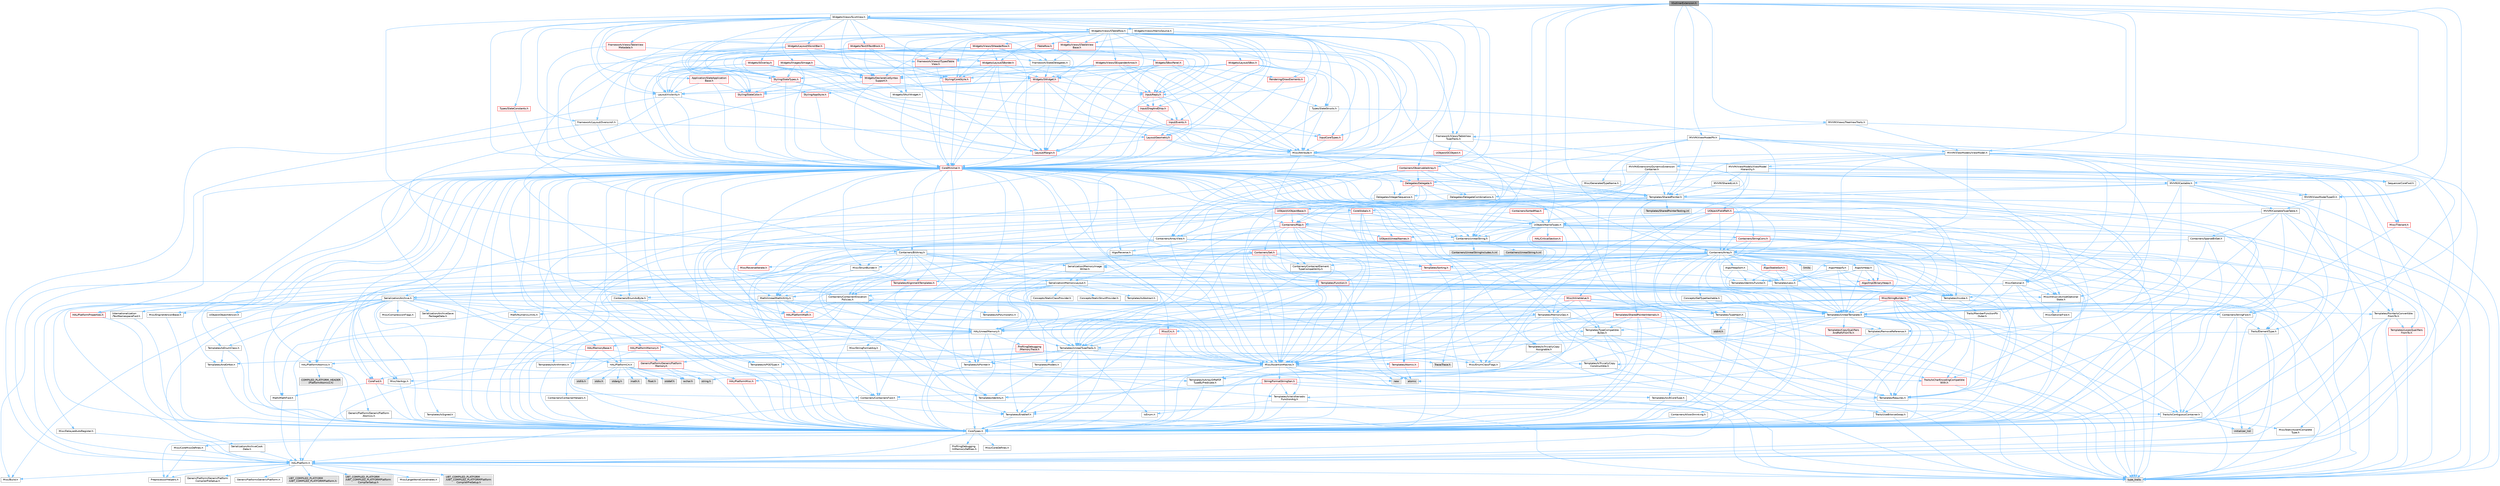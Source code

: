 digraph "IOutlinerExtension.h"
{
 // INTERACTIVE_SVG=YES
 // LATEX_PDF_SIZE
  bgcolor="transparent";
  edge [fontname=Helvetica,fontsize=10,labelfontname=Helvetica,labelfontsize=10];
  node [fontname=Helvetica,fontsize=10,shape=box,height=0.2,width=0.4];
  Node1 [id="Node000001",label="IOutlinerExtension.h",height=0.2,width=0.4,color="gray40", fillcolor="grey60", style="filled", fontcolor="black",tooltip=" "];
  Node1 -> Node2 [id="edge1_Node000001_Node000002",color="steelblue1",style="solid",tooltip=" "];
  Node2 [id="Node000002",label="Containers/BitArray.h",height=0.2,width=0.4,color="grey40", fillcolor="white", style="filled",URL="$d1/de4/BitArray_8h.html",tooltip=" "];
  Node2 -> Node3 [id="edge2_Node000002_Node000003",color="steelblue1",style="solid",tooltip=" "];
  Node3 [id="Node000003",label="Containers/ContainerAllocation\lPolicies.h",height=0.2,width=0.4,color="grey40", fillcolor="white", style="filled",URL="$d7/dff/ContainerAllocationPolicies_8h.html",tooltip=" "];
  Node3 -> Node4 [id="edge3_Node000003_Node000004",color="steelblue1",style="solid",tooltip=" "];
  Node4 [id="Node000004",label="CoreTypes.h",height=0.2,width=0.4,color="grey40", fillcolor="white", style="filled",URL="$dc/dec/CoreTypes_8h.html",tooltip=" "];
  Node4 -> Node5 [id="edge4_Node000004_Node000005",color="steelblue1",style="solid",tooltip=" "];
  Node5 [id="Node000005",label="HAL/Platform.h",height=0.2,width=0.4,color="grey40", fillcolor="white", style="filled",URL="$d9/dd0/Platform_8h.html",tooltip=" "];
  Node5 -> Node6 [id="edge5_Node000005_Node000006",color="steelblue1",style="solid",tooltip=" "];
  Node6 [id="Node000006",label="Misc/Build.h",height=0.2,width=0.4,color="grey40", fillcolor="white", style="filled",URL="$d3/dbb/Build_8h.html",tooltip=" "];
  Node5 -> Node7 [id="edge6_Node000005_Node000007",color="steelblue1",style="solid",tooltip=" "];
  Node7 [id="Node000007",label="Misc/LargeWorldCoordinates.h",height=0.2,width=0.4,color="grey40", fillcolor="white", style="filled",URL="$d2/dcb/LargeWorldCoordinates_8h.html",tooltip=" "];
  Node5 -> Node8 [id="edge7_Node000005_Node000008",color="steelblue1",style="solid",tooltip=" "];
  Node8 [id="Node000008",label="type_traits",height=0.2,width=0.4,color="grey60", fillcolor="#E0E0E0", style="filled",tooltip=" "];
  Node5 -> Node9 [id="edge8_Node000005_Node000009",color="steelblue1",style="solid",tooltip=" "];
  Node9 [id="Node000009",label="PreprocessorHelpers.h",height=0.2,width=0.4,color="grey40", fillcolor="white", style="filled",URL="$db/ddb/PreprocessorHelpers_8h.html",tooltip=" "];
  Node5 -> Node10 [id="edge9_Node000005_Node000010",color="steelblue1",style="solid",tooltip=" "];
  Node10 [id="Node000010",label="UBT_COMPILED_PLATFORM\l/UBT_COMPILED_PLATFORMPlatform\lCompilerPreSetup.h",height=0.2,width=0.4,color="grey60", fillcolor="#E0E0E0", style="filled",tooltip=" "];
  Node5 -> Node11 [id="edge10_Node000005_Node000011",color="steelblue1",style="solid",tooltip=" "];
  Node11 [id="Node000011",label="GenericPlatform/GenericPlatform\lCompilerPreSetup.h",height=0.2,width=0.4,color="grey40", fillcolor="white", style="filled",URL="$d9/dc8/GenericPlatformCompilerPreSetup_8h.html",tooltip=" "];
  Node5 -> Node12 [id="edge11_Node000005_Node000012",color="steelblue1",style="solid",tooltip=" "];
  Node12 [id="Node000012",label="GenericPlatform/GenericPlatform.h",height=0.2,width=0.4,color="grey40", fillcolor="white", style="filled",URL="$d6/d84/GenericPlatform_8h.html",tooltip=" "];
  Node5 -> Node13 [id="edge12_Node000005_Node000013",color="steelblue1",style="solid",tooltip=" "];
  Node13 [id="Node000013",label="UBT_COMPILED_PLATFORM\l/UBT_COMPILED_PLATFORMPlatform.h",height=0.2,width=0.4,color="grey60", fillcolor="#E0E0E0", style="filled",tooltip=" "];
  Node5 -> Node14 [id="edge13_Node000005_Node000014",color="steelblue1",style="solid",tooltip=" "];
  Node14 [id="Node000014",label="UBT_COMPILED_PLATFORM\l/UBT_COMPILED_PLATFORMPlatform\lCompilerSetup.h",height=0.2,width=0.4,color="grey60", fillcolor="#E0E0E0", style="filled",tooltip=" "];
  Node4 -> Node15 [id="edge14_Node000004_Node000015",color="steelblue1",style="solid",tooltip=" "];
  Node15 [id="Node000015",label="ProfilingDebugging\l/UMemoryDefines.h",height=0.2,width=0.4,color="grey40", fillcolor="white", style="filled",URL="$d2/da2/UMemoryDefines_8h.html",tooltip=" "];
  Node4 -> Node16 [id="edge15_Node000004_Node000016",color="steelblue1",style="solid",tooltip=" "];
  Node16 [id="Node000016",label="Misc/CoreMiscDefines.h",height=0.2,width=0.4,color="grey40", fillcolor="white", style="filled",URL="$da/d38/CoreMiscDefines_8h.html",tooltip=" "];
  Node16 -> Node5 [id="edge16_Node000016_Node000005",color="steelblue1",style="solid",tooltip=" "];
  Node16 -> Node9 [id="edge17_Node000016_Node000009",color="steelblue1",style="solid",tooltip=" "];
  Node4 -> Node17 [id="edge18_Node000004_Node000017",color="steelblue1",style="solid",tooltip=" "];
  Node17 [id="Node000017",label="Misc/CoreDefines.h",height=0.2,width=0.4,color="grey40", fillcolor="white", style="filled",URL="$d3/dd2/CoreDefines_8h.html",tooltip=" "];
  Node3 -> Node18 [id="edge19_Node000003_Node000018",color="steelblue1",style="solid",tooltip=" "];
  Node18 [id="Node000018",label="Containers/ContainerHelpers.h",height=0.2,width=0.4,color="grey40", fillcolor="white", style="filled",URL="$d7/d33/ContainerHelpers_8h.html",tooltip=" "];
  Node18 -> Node4 [id="edge20_Node000018_Node000004",color="steelblue1",style="solid",tooltip=" "];
  Node3 -> Node3 [id="edge21_Node000003_Node000003",color="steelblue1",style="solid",tooltip=" "];
  Node3 -> Node19 [id="edge22_Node000003_Node000019",color="steelblue1",style="solid",tooltip=" "];
  Node19 [id="Node000019",label="HAL/PlatformMath.h",height=0.2,width=0.4,color="red", fillcolor="#FFF0F0", style="filled",URL="$dc/d53/PlatformMath_8h.html",tooltip=" "];
  Node19 -> Node4 [id="edge23_Node000019_Node000004",color="steelblue1",style="solid",tooltip=" "];
  Node3 -> Node89 [id="edge24_Node000003_Node000089",color="steelblue1",style="solid",tooltip=" "];
  Node89 [id="Node000089",label="HAL/UnrealMemory.h",height=0.2,width=0.4,color="grey40", fillcolor="white", style="filled",URL="$d9/d96/UnrealMemory_8h.html",tooltip=" "];
  Node89 -> Node4 [id="edge25_Node000089_Node000004",color="steelblue1",style="solid",tooltip=" "];
  Node89 -> Node90 [id="edge26_Node000089_Node000090",color="steelblue1",style="solid",tooltip=" "];
  Node90 [id="Node000090",label="GenericPlatform/GenericPlatform\lMemory.h",height=0.2,width=0.4,color="red", fillcolor="#FFF0F0", style="filled",URL="$dd/d22/GenericPlatformMemory_8h.html",tooltip=" "];
  Node90 -> Node46 [id="edge27_Node000090_Node000046",color="steelblue1",style="solid",tooltip=" "];
  Node46 [id="Node000046",label="CoreFwd.h",height=0.2,width=0.4,color="red", fillcolor="#FFF0F0", style="filled",URL="$d1/d1e/CoreFwd_8h.html",tooltip=" "];
  Node46 -> Node4 [id="edge28_Node000046_Node000004",color="steelblue1",style="solid",tooltip=" "];
  Node46 -> Node21 [id="edge29_Node000046_Node000021",color="steelblue1",style="solid",tooltip=" "];
  Node21 [id="Node000021",label="Containers/ContainersFwd.h",height=0.2,width=0.4,color="grey40", fillcolor="white", style="filled",URL="$d4/d0a/ContainersFwd_8h.html",tooltip=" "];
  Node21 -> Node5 [id="edge30_Node000021_Node000005",color="steelblue1",style="solid",tooltip=" "];
  Node21 -> Node4 [id="edge31_Node000021_Node000004",color="steelblue1",style="solid",tooltip=" "];
  Node21 -> Node22 [id="edge32_Node000021_Node000022",color="steelblue1",style="solid",tooltip=" "];
  Node22 [id="Node000022",label="Traits/IsContiguousContainer.h",height=0.2,width=0.4,color="grey40", fillcolor="white", style="filled",URL="$d5/d3c/IsContiguousContainer_8h.html",tooltip=" "];
  Node22 -> Node4 [id="edge33_Node000022_Node000004",color="steelblue1",style="solid",tooltip=" "];
  Node22 -> Node23 [id="edge34_Node000022_Node000023",color="steelblue1",style="solid",tooltip=" "];
  Node23 [id="Node000023",label="Misc/StaticAssertComplete\lType.h",height=0.2,width=0.4,color="grey40", fillcolor="white", style="filled",URL="$d5/d4e/StaticAssertCompleteType_8h.html",tooltip=" "];
  Node22 -> Node24 [id="edge35_Node000022_Node000024",color="steelblue1",style="solid",tooltip=" "];
  Node24 [id="Node000024",label="initializer_list",height=0.2,width=0.4,color="grey60", fillcolor="#E0E0E0", style="filled",tooltip=" "];
  Node46 -> Node47 [id="edge36_Node000046_Node000047",color="steelblue1",style="solid",tooltip=" "];
  Node47 [id="Node000047",label="Math/MathFwd.h",height=0.2,width=0.4,color="grey40", fillcolor="white", style="filled",URL="$d2/d10/MathFwd_8h.html",tooltip=" "];
  Node47 -> Node5 [id="edge37_Node000047_Node000005",color="steelblue1",style="solid",tooltip=" "];
  Node90 -> Node4 [id="edge38_Node000090_Node000004",color="steelblue1",style="solid",tooltip=" "];
  Node90 -> Node34 [id="edge39_Node000090_Node000034",color="steelblue1",style="solid",tooltip=" "];
  Node34 [id="Node000034",label="string.h",height=0.2,width=0.4,color="grey60", fillcolor="#E0E0E0", style="filled",tooltip=" "];
  Node90 -> Node27 [id="edge40_Node000090_Node000027",color="steelblue1",style="solid",tooltip=" "];
  Node27 [id="Node000027",label="wchar.h",height=0.2,width=0.4,color="grey60", fillcolor="#E0E0E0", style="filled",tooltip=" "];
  Node89 -> Node93 [id="edge41_Node000089_Node000093",color="steelblue1",style="solid",tooltip=" "];
  Node93 [id="Node000093",label="HAL/MemoryBase.h",height=0.2,width=0.4,color="red", fillcolor="#FFF0F0", style="filled",URL="$d6/d9f/MemoryBase_8h.html",tooltip=" "];
  Node93 -> Node4 [id="edge42_Node000093_Node000004",color="steelblue1",style="solid",tooltip=" "];
  Node93 -> Node57 [id="edge43_Node000093_Node000057",color="steelblue1",style="solid",tooltip=" "];
  Node57 [id="Node000057",label="HAL/PlatformAtomics.h",height=0.2,width=0.4,color="grey40", fillcolor="white", style="filled",URL="$d3/d36/PlatformAtomics_8h.html",tooltip=" "];
  Node57 -> Node4 [id="edge44_Node000057_Node000004",color="steelblue1",style="solid",tooltip=" "];
  Node57 -> Node58 [id="edge45_Node000057_Node000058",color="steelblue1",style="solid",tooltip=" "];
  Node58 [id="Node000058",label="GenericPlatform/GenericPlatform\lAtomics.h",height=0.2,width=0.4,color="grey40", fillcolor="white", style="filled",URL="$da/d72/GenericPlatformAtomics_8h.html",tooltip=" "];
  Node58 -> Node4 [id="edge46_Node000058_Node000004",color="steelblue1",style="solid",tooltip=" "];
  Node57 -> Node59 [id="edge47_Node000057_Node000059",color="steelblue1",style="solid",tooltip=" "];
  Node59 [id="Node000059",label="COMPILED_PLATFORM_HEADER\l(PlatformAtomics.h)",height=0.2,width=0.4,color="grey60", fillcolor="#E0E0E0", style="filled",tooltip=" "];
  Node93 -> Node25 [id="edge48_Node000093_Node000025",color="steelblue1",style="solid",tooltip=" "];
  Node25 [id="Node000025",label="HAL/PlatformCrt.h",height=0.2,width=0.4,color="grey40", fillcolor="white", style="filled",URL="$d8/d75/PlatformCrt_8h.html",tooltip=" "];
  Node25 -> Node26 [id="edge49_Node000025_Node000026",color="steelblue1",style="solid",tooltip=" "];
  Node26 [id="Node000026",label="new",height=0.2,width=0.4,color="grey60", fillcolor="#E0E0E0", style="filled",tooltip=" "];
  Node25 -> Node27 [id="edge50_Node000025_Node000027",color="steelblue1",style="solid",tooltip=" "];
  Node25 -> Node28 [id="edge51_Node000025_Node000028",color="steelblue1",style="solid",tooltip=" "];
  Node28 [id="Node000028",label="stddef.h",height=0.2,width=0.4,color="grey60", fillcolor="#E0E0E0", style="filled",tooltip=" "];
  Node25 -> Node29 [id="edge52_Node000025_Node000029",color="steelblue1",style="solid",tooltip=" "];
  Node29 [id="Node000029",label="stdlib.h",height=0.2,width=0.4,color="grey60", fillcolor="#E0E0E0", style="filled",tooltip=" "];
  Node25 -> Node30 [id="edge53_Node000025_Node000030",color="steelblue1",style="solid",tooltip=" "];
  Node30 [id="Node000030",label="stdio.h",height=0.2,width=0.4,color="grey60", fillcolor="#E0E0E0", style="filled",tooltip=" "];
  Node25 -> Node31 [id="edge54_Node000025_Node000031",color="steelblue1",style="solid",tooltip=" "];
  Node31 [id="Node000031",label="stdarg.h",height=0.2,width=0.4,color="grey60", fillcolor="#E0E0E0", style="filled",tooltip=" "];
  Node25 -> Node32 [id="edge55_Node000025_Node000032",color="steelblue1",style="solid",tooltip=" "];
  Node32 [id="Node000032",label="math.h",height=0.2,width=0.4,color="grey60", fillcolor="#E0E0E0", style="filled",tooltip=" "];
  Node25 -> Node33 [id="edge56_Node000025_Node000033",color="steelblue1",style="solid",tooltip=" "];
  Node33 [id="Node000033",label="float.h",height=0.2,width=0.4,color="grey60", fillcolor="#E0E0E0", style="filled",tooltip=" "];
  Node25 -> Node34 [id="edge57_Node000025_Node000034",color="steelblue1",style="solid",tooltip=" "];
  Node93 -> Node97 [id="edge58_Node000093_Node000097",color="steelblue1",style="solid",tooltip=" "];
  Node97 [id="Node000097",label="Templates/Atomic.h",height=0.2,width=0.4,color="red", fillcolor="#FFF0F0", style="filled",URL="$d3/d91/Atomic_8h.html",tooltip=" "];
  Node97 -> Node77 [id="edge59_Node000097_Node000077",color="steelblue1",style="solid",tooltip=" "];
  Node77 [id="Node000077",label="atomic",height=0.2,width=0.4,color="grey60", fillcolor="#E0E0E0", style="filled",tooltip=" "];
  Node89 -> Node103 [id="edge60_Node000089_Node000103",color="steelblue1",style="solid",tooltip=" "];
  Node103 [id="Node000103",label="HAL/PlatformMemory.h",height=0.2,width=0.4,color="red", fillcolor="#FFF0F0", style="filled",URL="$de/d68/PlatformMemory_8h.html",tooltip=" "];
  Node103 -> Node4 [id="edge61_Node000103_Node000004",color="steelblue1",style="solid",tooltip=" "];
  Node103 -> Node90 [id="edge62_Node000103_Node000090",color="steelblue1",style="solid",tooltip=" "];
  Node89 -> Node105 [id="edge63_Node000089_Node000105",color="steelblue1",style="solid",tooltip=" "];
  Node105 [id="Node000105",label="ProfilingDebugging\l/MemoryTrace.h",height=0.2,width=0.4,color="red", fillcolor="#FFF0F0", style="filled",URL="$da/dd7/MemoryTrace_8h.html",tooltip=" "];
  Node105 -> Node5 [id="edge64_Node000105_Node000005",color="steelblue1",style="solid",tooltip=" "];
  Node105 -> Node52 [id="edge65_Node000105_Node000052",color="steelblue1",style="solid",tooltip=" "];
  Node52 [id="Node000052",label="Misc/EnumClassFlags.h",height=0.2,width=0.4,color="grey40", fillcolor="white", style="filled",URL="$d8/de7/EnumClassFlags_8h.html",tooltip=" "];
  Node105 -> Node63 [id="edge66_Node000105_Node000063",color="steelblue1",style="solid",tooltip=" "];
  Node63 [id="Node000063",label="Trace/Trace.h",height=0.2,width=0.4,color="grey60", fillcolor="#E0E0E0", style="filled",tooltip=" "];
  Node89 -> Node40 [id="edge67_Node000089_Node000040",color="steelblue1",style="solid",tooltip=" "];
  Node40 [id="Node000040",label="Templates/IsPointer.h",height=0.2,width=0.4,color="grey40", fillcolor="white", style="filled",URL="$d7/d05/IsPointer_8h.html",tooltip=" "];
  Node40 -> Node4 [id="edge68_Node000040_Node000004",color="steelblue1",style="solid",tooltip=" "];
  Node3 -> Node50 [id="edge69_Node000003_Node000050",color="steelblue1",style="solid",tooltip=" "];
  Node50 [id="Node000050",label="Math/NumericLimits.h",height=0.2,width=0.4,color="grey40", fillcolor="white", style="filled",URL="$df/d1b/NumericLimits_8h.html",tooltip=" "];
  Node50 -> Node4 [id="edge70_Node000050_Node000004",color="steelblue1",style="solid",tooltip=" "];
  Node3 -> Node41 [id="edge71_Node000003_Node000041",color="steelblue1",style="solid",tooltip=" "];
  Node41 [id="Node000041",label="Misc/AssertionMacros.h",height=0.2,width=0.4,color="grey40", fillcolor="white", style="filled",URL="$d0/dfa/AssertionMacros_8h.html",tooltip=" "];
  Node41 -> Node4 [id="edge72_Node000041_Node000004",color="steelblue1",style="solid",tooltip=" "];
  Node41 -> Node5 [id="edge73_Node000041_Node000005",color="steelblue1",style="solid",tooltip=" "];
  Node41 -> Node42 [id="edge74_Node000041_Node000042",color="steelblue1",style="solid",tooltip=" "];
  Node42 [id="Node000042",label="HAL/PlatformMisc.h",height=0.2,width=0.4,color="red", fillcolor="#FFF0F0", style="filled",URL="$d0/df5/PlatformMisc_8h.html",tooltip=" "];
  Node42 -> Node4 [id="edge75_Node000042_Node000004",color="steelblue1",style="solid",tooltip=" "];
  Node41 -> Node9 [id="edge76_Node000041_Node000009",color="steelblue1",style="solid",tooltip=" "];
  Node41 -> Node64 [id="edge77_Node000041_Node000064",color="steelblue1",style="solid",tooltip=" "];
  Node64 [id="Node000064",label="Templates/EnableIf.h",height=0.2,width=0.4,color="grey40", fillcolor="white", style="filled",URL="$d7/d60/EnableIf_8h.html",tooltip=" "];
  Node64 -> Node4 [id="edge78_Node000064_Node000004",color="steelblue1",style="solid",tooltip=" "];
  Node41 -> Node65 [id="edge79_Node000041_Node000065",color="steelblue1",style="solid",tooltip=" "];
  Node65 [id="Node000065",label="Templates/IsArrayOrRefOf\lTypeByPredicate.h",height=0.2,width=0.4,color="grey40", fillcolor="white", style="filled",URL="$d6/da1/IsArrayOrRefOfTypeByPredicate_8h.html",tooltip=" "];
  Node65 -> Node4 [id="edge80_Node000065_Node000004",color="steelblue1",style="solid",tooltip=" "];
  Node41 -> Node66 [id="edge81_Node000041_Node000066",color="steelblue1",style="solid",tooltip=" "];
  Node66 [id="Node000066",label="Templates/IsValidVariadic\lFunctionArg.h",height=0.2,width=0.4,color="grey40", fillcolor="white", style="filled",URL="$d0/dc8/IsValidVariadicFunctionArg_8h.html",tooltip=" "];
  Node66 -> Node4 [id="edge82_Node000066_Node000004",color="steelblue1",style="solid",tooltip=" "];
  Node66 -> Node67 [id="edge83_Node000066_Node000067",color="steelblue1",style="solid",tooltip=" "];
  Node67 [id="Node000067",label="IsEnum.h",height=0.2,width=0.4,color="grey40", fillcolor="white", style="filled",URL="$d4/de5/IsEnum_8h.html",tooltip=" "];
  Node66 -> Node8 [id="edge84_Node000066_Node000008",color="steelblue1",style="solid",tooltip=" "];
  Node41 -> Node68 [id="edge85_Node000041_Node000068",color="steelblue1",style="solid",tooltip=" "];
  Node68 [id="Node000068",label="Traits/IsCharEncodingCompatible\lWith.h",height=0.2,width=0.4,color="red", fillcolor="#FFF0F0", style="filled",URL="$df/dd1/IsCharEncodingCompatibleWith_8h.html",tooltip=" "];
  Node68 -> Node8 [id="edge86_Node000068_Node000008",color="steelblue1",style="solid",tooltip=" "];
  Node41 -> Node70 [id="edge87_Node000041_Node000070",color="steelblue1",style="solid",tooltip=" "];
  Node70 [id="Node000070",label="Misc/VarArgs.h",height=0.2,width=0.4,color="grey40", fillcolor="white", style="filled",URL="$d5/d6f/VarArgs_8h.html",tooltip=" "];
  Node70 -> Node4 [id="edge88_Node000070_Node000004",color="steelblue1",style="solid",tooltip=" "];
  Node41 -> Node71 [id="edge89_Node000041_Node000071",color="steelblue1",style="solid",tooltip=" "];
  Node71 [id="Node000071",label="String/FormatStringSan.h",height=0.2,width=0.4,color="red", fillcolor="#FFF0F0", style="filled",URL="$d3/d8b/FormatStringSan_8h.html",tooltip=" "];
  Node71 -> Node8 [id="edge90_Node000071_Node000008",color="steelblue1",style="solid",tooltip=" "];
  Node71 -> Node4 [id="edge91_Node000071_Node000004",color="steelblue1",style="solid",tooltip=" "];
  Node71 -> Node72 [id="edge92_Node000071_Node000072",color="steelblue1",style="solid",tooltip=" "];
  Node72 [id="Node000072",label="Templates/Requires.h",height=0.2,width=0.4,color="grey40", fillcolor="white", style="filled",URL="$dc/d96/Requires_8h.html",tooltip=" "];
  Node72 -> Node64 [id="edge93_Node000072_Node000064",color="steelblue1",style="solid",tooltip=" "];
  Node72 -> Node8 [id="edge94_Node000072_Node000008",color="steelblue1",style="solid",tooltip=" "];
  Node71 -> Node73 [id="edge95_Node000071_Node000073",color="steelblue1",style="solid",tooltip=" "];
  Node73 [id="Node000073",label="Templates/Identity.h",height=0.2,width=0.4,color="grey40", fillcolor="white", style="filled",URL="$d0/dd5/Identity_8h.html",tooltip=" "];
  Node71 -> Node66 [id="edge96_Node000071_Node000066",color="steelblue1",style="solid",tooltip=" "];
  Node71 -> Node21 [id="edge97_Node000071_Node000021",color="steelblue1",style="solid",tooltip=" "];
  Node41 -> Node77 [id="edge98_Node000041_Node000077",color="steelblue1",style="solid",tooltip=" "];
  Node3 -> Node106 [id="edge99_Node000003_Node000106",color="steelblue1",style="solid",tooltip=" "];
  Node106 [id="Node000106",label="Templates/IsPolymorphic.h",height=0.2,width=0.4,color="grey40", fillcolor="white", style="filled",URL="$dc/d20/IsPolymorphic_8h.html",tooltip=" "];
  Node3 -> Node107 [id="edge100_Node000003_Node000107",color="steelblue1",style="solid",tooltip=" "];
  Node107 [id="Node000107",label="Templates/MemoryOps.h",height=0.2,width=0.4,color="grey40", fillcolor="white", style="filled",URL="$db/dea/MemoryOps_8h.html",tooltip=" "];
  Node107 -> Node4 [id="edge101_Node000107_Node000004",color="steelblue1",style="solid",tooltip=" "];
  Node107 -> Node89 [id="edge102_Node000107_Node000089",color="steelblue1",style="solid",tooltip=" "];
  Node107 -> Node101 [id="edge103_Node000107_Node000101",color="steelblue1",style="solid",tooltip=" "];
  Node101 [id="Node000101",label="Templates/IsTriviallyCopy\lAssignable.h",height=0.2,width=0.4,color="grey40", fillcolor="white", style="filled",URL="$d2/df2/IsTriviallyCopyAssignable_8h.html",tooltip=" "];
  Node101 -> Node4 [id="edge104_Node000101_Node000004",color="steelblue1",style="solid",tooltip=" "];
  Node101 -> Node8 [id="edge105_Node000101_Node000008",color="steelblue1",style="solid",tooltip=" "];
  Node107 -> Node82 [id="edge106_Node000107_Node000082",color="steelblue1",style="solid",tooltip=" "];
  Node82 [id="Node000082",label="Templates/IsTriviallyCopy\lConstructible.h",height=0.2,width=0.4,color="grey40", fillcolor="white", style="filled",URL="$d3/d78/IsTriviallyCopyConstructible_8h.html",tooltip=" "];
  Node82 -> Node4 [id="edge107_Node000082_Node000004",color="steelblue1",style="solid",tooltip=" "];
  Node82 -> Node8 [id="edge108_Node000082_Node000008",color="steelblue1",style="solid",tooltip=" "];
  Node107 -> Node72 [id="edge109_Node000107_Node000072",color="steelblue1",style="solid",tooltip=" "];
  Node107 -> Node39 [id="edge110_Node000107_Node000039",color="steelblue1",style="solid",tooltip=" "];
  Node39 [id="Node000039",label="Templates/UnrealTypeTraits.h",height=0.2,width=0.4,color="grey40", fillcolor="white", style="filled",URL="$d2/d2d/UnrealTypeTraits_8h.html",tooltip=" "];
  Node39 -> Node4 [id="edge111_Node000039_Node000004",color="steelblue1",style="solid",tooltip=" "];
  Node39 -> Node40 [id="edge112_Node000039_Node000040",color="steelblue1",style="solid",tooltip=" "];
  Node39 -> Node41 [id="edge113_Node000039_Node000041",color="steelblue1",style="solid",tooltip=" "];
  Node39 -> Node35 [id="edge114_Node000039_Node000035",color="steelblue1",style="solid",tooltip=" "];
  Node35 [id="Node000035",label="Templates/AndOrNot.h",height=0.2,width=0.4,color="grey40", fillcolor="white", style="filled",URL="$db/d0a/AndOrNot_8h.html",tooltip=" "];
  Node35 -> Node4 [id="edge115_Node000035_Node000004",color="steelblue1",style="solid",tooltip=" "];
  Node39 -> Node64 [id="edge116_Node000039_Node000064",color="steelblue1",style="solid",tooltip=" "];
  Node39 -> Node78 [id="edge117_Node000039_Node000078",color="steelblue1",style="solid",tooltip=" "];
  Node78 [id="Node000078",label="Templates/IsArithmetic.h",height=0.2,width=0.4,color="grey40", fillcolor="white", style="filled",URL="$d2/d5d/IsArithmetic_8h.html",tooltip=" "];
  Node78 -> Node4 [id="edge118_Node000078_Node000004",color="steelblue1",style="solid",tooltip=" "];
  Node39 -> Node67 [id="edge119_Node000039_Node000067",color="steelblue1",style="solid",tooltip=" "];
  Node39 -> Node79 [id="edge120_Node000039_Node000079",color="steelblue1",style="solid",tooltip=" "];
  Node79 [id="Node000079",label="Templates/Models.h",height=0.2,width=0.4,color="grey40", fillcolor="white", style="filled",URL="$d3/d0c/Models_8h.html",tooltip=" "];
  Node79 -> Node73 [id="edge121_Node000079_Node000073",color="steelblue1",style="solid",tooltip=" "];
  Node39 -> Node80 [id="edge122_Node000039_Node000080",color="steelblue1",style="solid",tooltip=" "];
  Node80 [id="Node000080",label="Templates/IsPODType.h",height=0.2,width=0.4,color="grey40", fillcolor="white", style="filled",URL="$d7/db1/IsPODType_8h.html",tooltip=" "];
  Node80 -> Node4 [id="edge123_Node000080_Node000004",color="steelblue1",style="solid",tooltip=" "];
  Node39 -> Node81 [id="edge124_Node000039_Node000081",color="steelblue1",style="solid",tooltip=" "];
  Node81 [id="Node000081",label="Templates/IsUECoreType.h",height=0.2,width=0.4,color="grey40", fillcolor="white", style="filled",URL="$d1/db8/IsUECoreType_8h.html",tooltip=" "];
  Node81 -> Node4 [id="edge125_Node000081_Node000004",color="steelblue1",style="solid",tooltip=" "];
  Node81 -> Node8 [id="edge126_Node000081_Node000008",color="steelblue1",style="solid",tooltip=" "];
  Node39 -> Node82 [id="edge127_Node000039_Node000082",color="steelblue1",style="solid",tooltip=" "];
  Node107 -> Node108 [id="edge128_Node000107_Node000108",color="steelblue1",style="solid",tooltip=" "];
  Node108 [id="Node000108",label="Traits/UseBitwiseSwap.h",height=0.2,width=0.4,color="grey40", fillcolor="white", style="filled",URL="$db/df3/UseBitwiseSwap_8h.html",tooltip=" "];
  Node108 -> Node4 [id="edge129_Node000108_Node000004",color="steelblue1",style="solid",tooltip=" "];
  Node108 -> Node8 [id="edge130_Node000108_Node000008",color="steelblue1",style="solid",tooltip=" "];
  Node107 -> Node26 [id="edge131_Node000107_Node000026",color="steelblue1",style="solid",tooltip=" "];
  Node107 -> Node8 [id="edge132_Node000107_Node000008",color="steelblue1",style="solid",tooltip=" "];
  Node3 -> Node86 [id="edge133_Node000003_Node000086",color="steelblue1",style="solid",tooltip=" "];
  Node86 [id="Node000086",label="Templates/TypeCompatible\lBytes.h",height=0.2,width=0.4,color="grey40", fillcolor="white", style="filled",URL="$df/d0a/TypeCompatibleBytes_8h.html",tooltip=" "];
  Node86 -> Node4 [id="edge134_Node000086_Node000004",color="steelblue1",style="solid",tooltip=" "];
  Node86 -> Node34 [id="edge135_Node000086_Node000034",color="steelblue1",style="solid",tooltip=" "];
  Node86 -> Node26 [id="edge136_Node000086_Node000026",color="steelblue1",style="solid",tooltip=" "];
  Node86 -> Node8 [id="edge137_Node000086_Node000008",color="steelblue1",style="solid",tooltip=" "];
  Node3 -> Node8 [id="edge138_Node000003_Node000008",color="steelblue1",style="solid",tooltip=" "];
  Node2 -> Node4 [id="edge139_Node000002_Node000004",color="steelblue1",style="solid",tooltip=" "];
  Node2 -> Node57 [id="edge140_Node000002_Node000057",color="steelblue1",style="solid",tooltip=" "];
  Node2 -> Node89 [id="edge141_Node000002_Node000089",color="steelblue1",style="solid",tooltip=" "];
  Node2 -> Node109 [id="edge142_Node000002_Node000109",color="steelblue1",style="solid",tooltip=" "];
  Node109 [id="Node000109",label="Math/UnrealMathUtility.h",height=0.2,width=0.4,color="grey40", fillcolor="white", style="filled",URL="$db/db8/UnrealMathUtility_8h.html",tooltip=" "];
  Node109 -> Node4 [id="edge143_Node000109_Node000004",color="steelblue1",style="solid",tooltip=" "];
  Node109 -> Node41 [id="edge144_Node000109_Node000041",color="steelblue1",style="solid",tooltip=" "];
  Node109 -> Node19 [id="edge145_Node000109_Node000019",color="steelblue1",style="solid",tooltip=" "];
  Node109 -> Node47 [id="edge146_Node000109_Node000047",color="steelblue1",style="solid",tooltip=" "];
  Node109 -> Node73 [id="edge147_Node000109_Node000073",color="steelblue1",style="solid",tooltip=" "];
  Node109 -> Node72 [id="edge148_Node000109_Node000072",color="steelblue1",style="solid",tooltip=" "];
  Node2 -> Node41 [id="edge149_Node000002_Node000041",color="steelblue1",style="solid",tooltip=" "];
  Node2 -> Node52 [id="edge150_Node000002_Node000052",color="steelblue1",style="solid",tooltip=" "];
  Node2 -> Node110 [id="edge151_Node000002_Node000110",color="steelblue1",style="solid",tooltip=" "];
  Node110 [id="Node000110",label="Serialization/Archive.h",height=0.2,width=0.4,color="grey40", fillcolor="white", style="filled",URL="$d7/d3b/Archive_8h.html",tooltip=" "];
  Node110 -> Node46 [id="edge152_Node000110_Node000046",color="steelblue1",style="solid",tooltip=" "];
  Node110 -> Node4 [id="edge153_Node000110_Node000004",color="steelblue1",style="solid",tooltip=" "];
  Node110 -> Node111 [id="edge154_Node000110_Node000111",color="steelblue1",style="solid",tooltip=" "];
  Node111 [id="Node000111",label="HAL/PlatformProperties.h",height=0.2,width=0.4,color="red", fillcolor="#FFF0F0", style="filled",URL="$d9/db0/PlatformProperties_8h.html",tooltip=" "];
  Node111 -> Node4 [id="edge155_Node000111_Node000004",color="steelblue1",style="solid",tooltip=" "];
  Node110 -> Node114 [id="edge156_Node000110_Node000114",color="steelblue1",style="solid",tooltip=" "];
  Node114 [id="Node000114",label="Internationalization\l/TextNamespaceFwd.h",height=0.2,width=0.4,color="grey40", fillcolor="white", style="filled",URL="$d8/d97/TextNamespaceFwd_8h.html",tooltip=" "];
  Node114 -> Node4 [id="edge157_Node000114_Node000004",color="steelblue1",style="solid",tooltip=" "];
  Node110 -> Node47 [id="edge158_Node000110_Node000047",color="steelblue1",style="solid",tooltip=" "];
  Node110 -> Node41 [id="edge159_Node000110_Node000041",color="steelblue1",style="solid",tooltip=" "];
  Node110 -> Node6 [id="edge160_Node000110_Node000006",color="steelblue1",style="solid",tooltip=" "];
  Node110 -> Node51 [id="edge161_Node000110_Node000051",color="steelblue1",style="solid",tooltip=" "];
  Node51 [id="Node000051",label="Misc/CompressionFlags.h",height=0.2,width=0.4,color="grey40", fillcolor="white", style="filled",URL="$d9/d76/CompressionFlags_8h.html",tooltip=" "];
  Node110 -> Node115 [id="edge162_Node000110_Node000115",color="steelblue1",style="solid",tooltip=" "];
  Node115 [id="Node000115",label="Misc/EngineVersionBase.h",height=0.2,width=0.4,color="grey40", fillcolor="white", style="filled",URL="$d5/d2b/EngineVersionBase_8h.html",tooltip=" "];
  Node115 -> Node4 [id="edge163_Node000115_Node000004",color="steelblue1",style="solid",tooltip=" "];
  Node110 -> Node70 [id="edge164_Node000110_Node000070",color="steelblue1",style="solid",tooltip=" "];
  Node110 -> Node116 [id="edge165_Node000110_Node000116",color="steelblue1",style="solid",tooltip=" "];
  Node116 [id="Node000116",label="Serialization/ArchiveCook\lData.h",height=0.2,width=0.4,color="grey40", fillcolor="white", style="filled",URL="$dc/db6/ArchiveCookData_8h.html",tooltip=" "];
  Node116 -> Node5 [id="edge166_Node000116_Node000005",color="steelblue1",style="solid",tooltip=" "];
  Node110 -> Node117 [id="edge167_Node000110_Node000117",color="steelblue1",style="solid",tooltip=" "];
  Node117 [id="Node000117",label="Serialization/ArchiveSave\lPackageData.h",height=0.2,width=0.4,color="grey40", fillcolor="white", style="filled",URL="$d1/d37/ArchiveSavePackageData_8h.html",tooltip=" "];
  Node110 -> Node64 [id="edge168_Node000110_Node000064",color="steelblue1",style="solid",tooltip=" "];
  Node110 -> Node65 [id="edge169_Node000110_Node000065",color="steelblue1",style="solid",tooltip=" "];
  Node110 -> Node118 [id="edge170_Node000110_Node000118",color="steelblue1",style="solid",tooltip=" "];
  Node118 [id="Node000118",label="Templates/IsEnumClass.h",height=0.2,width=0.4,color="grey40", fillcolor="white", style="filled",URL="$d7/d15/IsEnumClass_8h.html",tooltip=" "];
  Node118 -> Node4 [id="edge171_Node000118_Node000004",color="steelblue1",style="solid",tooltip=" "];
  Node118 -> Node35 [id="edge172_Node000118_Node000035",color="steelblue1",style="solid",tooltip=" "];
  Node110 -> Node84 [id="edge173_Node000110_Node000084",color="steelblue1",style="solid",tooltip=" "];
  Node84 [id="Node000084",label="Templates/IsSigned.h",height=0.2,width=0.4,color="grey40", fillcolor="white", style="filled",URL="$d8/dd8/IsSigned_8h.html",tooltip=" "];
  Node84 -> Node4 [id="edge174_Node000084_Node000004",color="steelblue1",style="solid",tooltip=" "];
  Node110 -> Node66 [id="edge175_Node000110_Node000066",color="steelblue1",style="solid",tooltip=" "];
  Node110 -> Node119 [id="edge176_Node000110_Node000119",color="steelblue1",style="solid",tooltip=" "];
  Node119 [id="Node000119",label="Templates/UnrealTemplate.h",height=0.2,width=0.4,color="grey40", fillcolor="white", style="filled",URL="$d4/d24/UnrealTemplate_8h.html",tooltip=" "];
  Node119 -> Node4 [id="edge177_Node000119_Node000004",color="steelblue1",style="solid",tooltip=" "];
  Node119 -> Node40 [id="edge178_Node000119_Node000040",color="steelblue1",style="solid",tooltip=" "];
  Node119 -> Node89 [id="edge179_Node000119_Node000089",color="steelblue1",style="solid",tooltip=" "];
  Node119 -> Node120 [id="edge180_Node000119_Node000120",color="steelblue1",style="solid",tooltip=" "];
  Node120 [id="Node000120",label="Templates/CopyQualifiers\lAndRefsFromTo.h",height=0.2,width=0.4,color="red", fillcolor="#FFF0F0", style="filled",URL="$d3/db3/CopyQualifiersAndRefsFromTo_8h.html",tooltip=" "];
  Node119 -> Node39 [id="edge181_Node000119_Node000039",color="steelblue1",style="solid",tooltip=" "];
  Node119 -> Node37 [id="edge182_Node000119_Node000037",color="steelblue1",style="solid",tooltip=" "];
  Node37 [id="Node000037",label="Templates/RemoveReference.h",height=0.2,width=0.4,color="grey40", fillcolor="white", style="filled",URL="$da/dbe/RemoveReference_8h.html",tooltip=" "];
  Node37 -> Node4 [id="edge183_Node000037_Node000004",color="steelblue1",style="solid",tooltip=" "];
  Node119 -> Node72 [id="edge184_Node000119_Node000072",color="steelblue1",style="solid",tooltip=" "];
  Node119 -> Node86 [id="edge185_Node000119_Node000086",color="steelblue1",style="solid",tooltip=" "];
  Node119 -> Node73 [id="edge186_Node000119_Node000073",color="steelblue1",style="solid",tooltip=" "];
  Node119 -> Node22 [id="edge187_Node000119_Node000022",color="steelblue1",style="solid",tooltip=" "];
  Node119 -> Node108 [id="edge188_Node000119_Node000108",color="steelblue1",style="solid",tooltip=" "];
  Node119 -> Node8 [id="edge189_Node000119_Node000008",color="steelblue1",style="solid",tooltip=" "];
  Node110 -> Node68 [id="edge190_Node000110_Node000068",color="steelblue1",style="solid",tooltip=" "];
  Node110 -> Node122 [id="edge191_Node000110_Node000122",color="steelblue1",style="solid",tooltip=" "];
  Node122 [id="Node000122",label="UObject/ObjectVersion.h",height=0.2,width=0.4,color="grey40", fillcolor="white", style="filled",URL="$da/d63/ObjectVersion_8h.html",tooltip=" "];
  Node122 -> Node4 [id="edge192_Node000122_Node000004",color="steelblue1",style="solid",tooltip=" "];
  Node2 -> Node123 [id="edge193_Node000002_Node000123",color="steelblue1",style="solid",tooltip=" "];
  Node123 [id="Node000123",label="Serialization/MemoryImage\lWriter.h",height=0.2,width=0.4,color="grey40", fillcolor="white", style="filled",URL="$d0/d08/MemoryImageWriter_8h.html",tooltip=" "];
  Node123 -> Node4 [id="edge194_Node000123_Node000004",color="steelblue1",style="solid",tooltip=" "];
  Node123 -> Node124 [id="edge195_Node000123_Node000124",color="steelblue1",style="solid",tooltip=" "];
  Node124 [id="Node000124",label="Serialization/MemoryLayout.h",height=0.2,width=0.4,color="grey40", fillcolor="white", style="filled",URL="$d7/d66/MemoryLayout_8h.html",tooltip=" "];
  Node124 -> Node125 [id="edge196_Node000124_Node000125",color="steelblue1",style="solid",tooltip=" "];
  Node125 [id="Node000125",label="Concepts/StaticClassProvider.h",height=0.2,width=0.4,color="grey40", fillcolor="white", style="filled",URL="$dd/d83/StaticClassProvider_8h.html",tooltip=" "];
  Node124 -> Node126 [id="edge197_Node000124_Node000126",color="steelblue1",style="solid",tooltip=" "];
  Node126 [id="Node000126",label="Concepts/StaticStructProvider.h",height=0.2,width=0.4,color="grey40", fillcolor="white", style="filled",URL="$d5/d77/StaticStructProvider_8h.html",tooltip=" "];
  Node124 -> Node127 [id="edge198_Node000124_Node000127",color="steelblue1",style="solid",tooltip=" "];
  Node127 [id="Node000127",label="Containers/EnumAsByte.h",height=0.2,width=0.4,color="grey40", fillcolor="white", style="filled",URL="$d6/d9a/EnumAsByte_8h.html",tooltip=" "];
  Node127 -> Node4 [id="edge199_Node000127_Node000004",color="steelblue1",style="solid",tooltip=" "];
  Node127 -> Node80 [id="edge200_Node000127_Node000080",color="steelblue1",style="solid",tooltip=" "];
  Node127 -> Node128 [id="edge201_Node000127_Node000128",color="steelblue1",style="solid",tooltip=" "];
  Node128 [id="Node000128",label="Templates/TypeHash.h",height=0.2,width=0.4,color="grey40", fillcolor="white", style="filled",URL="$d1/d62/TypeHash_8h.html",tooltip=" "];
  Node128 -> Node4 [id="edge202_Node000128_Node000004",color="steelblue1",style="solid",tooltip=" "];
  Node128 -> Node72 [id="edge203_Node000128_Node000072",color="steelblue1",style="solid",tooltip=" "];
  Node128 -> Node129 [id="edge204_Node000128_Node000129",color="steelblue1",style="solid",tooltip=" "];
  Node129 [id="Node000129",label="Misc/Crc.h",height=0.2,width=0.4,color="red", fillcolor="#FFF0F0", style="filled",URL="$d4/dd2/Crc_8h.html",tooltip=" "];
  Node129 -> Node4 [id="edge205_Node000129_Node000004",color="steelblue1",style="solid",tooltip=" "];
  Node129 -> Node41 [id="edge206_Node000129_Node000041",color="steelblue1",style="solid",tooltip=" "];
  Node129 -> Node39 [id="edge207_Node000129_Node000039",color="steelblue1",style="solid",tooltip=" "];
  Node128 -> Node134 [id="edge208_Node000128_Node000134",color="steelblue1",style="solid",tooltip=" "];
  Node134 [id="Node000134",label="stdint.h",height=0.2,width=0.4,color="grey60", fillcolor="#E0E0E0", style="filled",tooltip=" "];
  Node128 -> Node8 [id="edge209_Node000128_Node000008",color="steelblue1",style="solid",tooltip=" "];
  Node124 -> Node44 [id="edge210_Node000124_Node000044",color="steelblue1",style="solid",tooltip=" "];
  Node44 [id="Node000044",label="Containers/StringFwd.h",height=0.2,width=0.4,color="grey40", fillcolor="white", style="filled",URL="$df/d37/StringFwd_8h.html",tooltip=" "];
  Node44 -> Node4 [id="edge211_Node000044_Node000004",color="steelblue1",style="solid",tooltip=" "];
  Node44 -> Node45 [id="edge212_Node000044_Node000045",color="steelblue1",style="solid",tooltip=" "];
  Node45 [id="Node000045",label="Traits/ElementType.h",height=0.2,width=0.4,color="grey40", fillcolor="white", style="filled",URL="$d5/d4f/ElementType_8h.html",tooltip=" "];
  Node45 -> Node5 [id="edge213_Node000045_Node000005",color="steelblue1",style="solid",tooltip=" "];
  Node45 -> Node24 [id="edge214_Node000045_Node000024",color="steelblue1",style="solid",tooltip=" "];
  Node45 -> Node8 [id="edge215_Node000045_Node000008",color="steelblue1",style="solid",tooltip=" "];
  Node44 -> Node22 [id="edge216_Node000044_Node000022",color="steelblue1",style="solid",tooltip=" "];
  Node124 -> Node89 [id="edge217_Node000124_Node000089",color="steelblue1",style="solid",tooltip=" "];
  Node124 -> Node135 [id="edge218_Node000124_Node000135",color="steelblue1",style="solid",tooltip=" "];
  Node135 [id="Node000135",label="Misc/DelayedAutoRegister.h",height=0.2,width=0.4,color="grey40", fillcolor="white", style="filled",URL="$d1/dda/DelayedAutoRegister_8h.html",tooltip=" "];
  Node135 -> Node5 [id="edge219_Node000135_Node000005",color="steelblue1",style="solid",tooltip=" "];
  Node124 -> Node64 [id="edge220_Node000124_Node000064",color="steelblue1",style="solid",tooltip=" "];
  Node124 -> Node136 [id="edge221_Node000124_Node000136",color="steelblue1",style="solid",tooltip=" "];
  Node136 [id="Node000136",label="Templates/IsAbstract.h",height=0.2,width=0.4,color="grey40", fillcolor="white", style="filled",URL="$d8/db7/IsAbstract_8h.html",tooltip=" "];
  Node124 -> Node106 [id="edge222_Node000124_Node000106",color="steelblue1",style="solid",tooltip=" "];
  Node124 -> Node79 [id="edge223_Node000124_Node000079",color="steelblue1",style="solid",tooltip=" "];
  Node124 -> Node119 [id="edge224_Node000124_Node000119",color="steelblue1",style="solid",tooltip=" "];
  Node2 -> Node124 [id="edge225_Node000002_Node000124",color="steelblue1",style="solid",tooltip=" "];
  Node2 -> Node64 [id="edge226_Node000002_Node000064",color="steelblue1",style="solid",tooltip=" "];
  Node2 -> Node137 [id="edge227_Node000002_Node000137",color="steelblue1",style="solid",tooltip=" "];
  Node137 [id="Node000137",label="Templates/Invoke.h",height=0.2,width=0.4,color="grey40", fillcolor="white", style="filled",URL="$d7/deb/Invoke_8h.html",tooltip=" "];
  Node137 -> Node4 [id="edge228_Node000137_Node000004",color="steelblue1",style="solid",tooltip=" "];
  Node137 -> Node138 [id="edge229_Node000137_Node000138",color="steelblue1",style="solid",tooltip=" "];
  Node138 [id="Node000138",label="Traits/MemberFunctionPtr\lOuter.h",height=0.2,width=0.4,color="grey40", fillcolor="white", style="filled",URL="$db/da7/MemberFunctionPtrOuter_8h.html",tooltip=" "];
  Node137 -> Node119 [id="edge230_Node000137_Node000119",color="steelblue1",style="solid",tooltip=" "];
  Node137 -> Node8 [id="edge231_Node000137_Node000008",color="steelblue1",style="solid",tooltip=" "];
  Node2 -> Node119 [id="edge232_Node000002_Node000119",color="steelblue1",style="solid",tooltip=" "];
  Node2 -> Node39 [id="edge233_Node000002_Node000039",color="steelblue1",style="solid",tooltip=" "];
  Node1 -> Node44 [id="edge234_Node000001_Node000044",color="steelblue1",style="solid",tooltip=" "];
  Node1 -> Node139 [id="edge235_Node000001_Node000139",color="steelblue1",style="solid",tooltip=" "];
  Node139 [id="Node000139",label="Containers/UnrealString.h",height=0.2,width=0.4,color="grey40", fillcolor="white", style="filled",URL="$d5/dba/UnrealString_8h.html",tooltip=" "];
  Node139 -> Node140 [id="edge236_Node000139_Node000140",color="steelblue1",style="solid",tooltip=" "];
  Node140 [id="Node000140",label="Containers/UnrealStringIncludes.h.inl",height=0.2,width=0.4,color="grey60", fillcolor="#E0E0E0", style="filled",tooltip=" "];
  Node139 -> Node141 [id="edge237_Node000139_Node000141",color="steelblue1",style="solid",tooltip=" "];
  Node141 [id="Node000141",label="Containers/UnrealString.h.inl",height=0.2,width=0.4,color="grey60", fillcolor="#E0E0E0", style="filled",tooltip=" "];
  Node139 -> Node142 [id="edge238_Node000139_Node000142",color="steelblue1",style="solid",tooltip=" "];
  Node142 [id="Node000142",label="Misc/StringFormatArg.h",height=0.2,width=0.4,color="grey40", fillcolor="white", style="filled",URL="$d2/d16/StringFormatArg_8h.html",tooltip=" "];
  Node142 -> Node21 [id="edge239_Node000142_Node000021",color="steelblue1",style="solid",tooltip=" "];
  Node1 -> Node143 [id="edge240_Node000001_Node000143",color="steelblue1",style="solid",tooltip=" "];
  Node143 [id="Node000143",label="MVVM/ICastable.h",height=0.2,width=0.4,color="grey40", fillcolor="white", style="filled",URL="$de/de7/ICastable_8h.html",tooltip=" "];
  Node143 -> Node5 [id="edge241_Node000143_Node000005",color="steelblue1",style="solid",tooltip=" "];
  Node143 -> Node144 [id="edge242_Node000143_Node000144",color="steelblue1",style="solid",tooltip=" "];
  Node144 [id="Node000144",label="MVVM/ViewModelTypeID.h",height=0.2,width=0.4,color="grey40", fillcolor="white", style="filled",URL="$d7/d3e/ViewModelTypeID_8h.html",tooltip=" "];
  Node144 -> Node4 [id="edge243_Node000144_Node000004",color="steelblue1",style="solid",tooltip=" "];
  Node144 -> Node145 [id="edge244_Node000144_Node000145",color="steelblue1",style="solid",tooltip=" "];
  Node145 [id="Node000145",label="MVVM/CastableTypeTable.h",height=0.2,width=0.4,color="grey40", fillcolor="white", style="filled",URL="$d4/dab/CastableTypeTable_8h.html",tooltip=" "];
  Node145 -> Node4 [id="edge245_Node000145_Node000004",color="steelblue1",style="solid",tooltip=" "];
  Node145 -> Node5 [id="edge246_Node000145_Node000005",color="steelblue1",style="solid",tooltip=" "];
  Node145 -> Node119 [id="edge247_Node000145_Node000119",color="steelblue1",style="solid",tooltip=" "];
  Node145 -> Node146 [id="edge248_Node000145_Node000146",color="steelblue1",style="solid",tooltip=" "];
  Node146 [id="Node000146",label="Containers/SparseBitSet.h",height=0.2,width=0.4,color="grey40", fillcolor="white", style="filled",URL="$d5/d37/SparseBitSet_8h.html",tooltip=" "];
  Node146 -> Node4 [id="edge249_Node000146_Node000004",color="steelblue1",style="solid",tooltip=" "];
  Node146 -> Node119 [id="edge250_Node000146_Node000119",color="steelblue1",style="solid",tooltip=" "];
  Node146 -> Node147 [id="edge251_Node000146_Node000147",color="steelblue1",style="solid",tooltip=" "];
  Node147 [id="Node000147",label="Containers/Array.h",height=0.2,width=0.4,color="grey40", fillcolor="white", style="filled",URL="$df/dd0/Array_8h.html",tooltip=" "];
  Node147 -> Node4 [id="edge252_Node000147_Node000004",color="steelblue1",style="solid",tooltip=" "];
  Node147 -> Node41 [id="edge253_Node000147_Node000041",color="steelblue1",style="solid",tooltip=" "];
  Node147 -> Node148 [id="edge254_Node000147_Node000148",color="steelblue1",style="solid",tooltip=" "];
  Node148 [id="Node000148",label="Misc/IntrusiveUnsetOptional\lState.h",height=0.2,width=0.4,color="grey40", fillcolor="white", style="filled",URL="$d2/d0a/IntrusiveUnsetOptionalState_8h.html",tooltip=" "];
  Node148 -> Node149 [id="edge255_Node000148_Node000149",color="steelblue1",style="solid",tooltip=" "];
  Node149 [id="Node000149",label="Misc/OptionalFwd.h",height=0.2,width=0.4,color="grey40", fillcolor="white", style="filled",URL="$dc/d50/OptionalFwd_8h.html",tooltip=" "];
  Node147 -> Node150 [id="edge256_Node000147_Node000150",color="steelblue1",style="solid",tooltip=" "];
  Node150 [id="Node000150",label="Misc/ReverseIterate.h",height=0.2,width=0.4,color="red", fillcolor="#FFF0F0", style="filled",URL="$db/de3/ReverseIterate_8h.html",tooltip=" "];
  Node150 -> Node5 [id="edge257_Node000150_Node000005",color="steelblue1",style="solid",tooltip=" "];
  Node147 -> Node89 [id="edge258_Node000147_Node000089",color="steelblue1",style="solid",tooltip=" "];
  Node147 -> Node39 [id="edge259_Node000147_Node000039",color="steelblue1",style="solid",tooltip=" "];
  Node147 -> Node119 [id="edge260_Node000147_Node000119",color="steelblue1",style="solid",tooltip=" "];
  Node147 -> Node152 [id="edge261_Node000147_Node000152",color="steelblue1",style="solid",tooltip=" "];
  Node152 [id="Node000152",label="Containers/AllowShrinking.h",height=0.2,width=0.4,color="grey40", fillcolor="white", style="filled",URL="$d7/d1a/AllowShrinking_8h.html",tooltip=" "];
  Node152 -> Node4 [id="edge262_Node000152_Node000004",color="steelblue1",style="solid",tooltip=" "];
  Node147 -> Node3 [id="edge263_Node000147_Node000003",color="steelblue1",style="solid",tooltip=" "];
  Node147 -> Node153 [id="edge264_Node000147_Node000153",color="steelblue1",style="solid",tooltip=" "];
  Node153 [id="Node000153",label="Containers/ContainerElement\lTypeCompatibility.h",height=0.2,width=0.4,color="grey40", fillcolor="white", style="filled",URL="$df/ddf/ContainerElementTypeCompatibility_8h.html",tooltip=" "];
  Node153 -> Node4 [id="edge265_Node000153_Node000004",color="steelblue1",style="solid",tooltip=" "];
  Node153 -> Node39 [id="edge266_Node000153_Node000039",color="steelblue1",style="solid",tooltip=" "];
  Node147 -> Node110 [id="edge267_Node000147_Node000110",color="steelblue1",style="solid",tooltip=" "];
  Node147 -> Node123 [id="edge268_Node000147_Node000123",color="steelblue1",style="solid",tooltip=" "];
  Node147 -> Node154 [id="edge269_Node000147_Node000154",color="steelblue1",style="solid",tooltip=" "];
  Node154 [id="Node000154",label="Algo/Heapify.h",height=0.2,width=0.4,color="grey40", fillcolor="white", style="filled",URL="$d0/d2a/Heapify_8h.html",tooltip=" "];
  Node154 -> Node155 [id="edge270_Node000154_Node000155",color="steelblue1",style="solid",tooltip=" "];
  Node155 [id="Node000155",label="Algo/Impl/BinaryHeap.h",height=0.2,width=0.4,color="red", fillcolor="#FFF0F0", style="filled",URL="$d7/da3/Algo_2Impl_2BinaryHeap_8h.html",tooltip=" "];
  Node155 -> Node137 [id="edge271_Node000155_Node000137",color="steelblue1",style="solid",tooltip=" "];
  Node155 -> Node8 [id="edge272_Node000155_Node000008",color="steelblue1",style="solid",tooltip=" "];
  Node154 -> Node158 [id="edge273_Node000154_Node000158",color="steelblue1",style="solid",tooltip=" "];
  Node158 [id="Node000158",label="Templates/IdentityFunctor.h",height=0.2,width=0.4,color="grey40", fillcolor="white", style="filled",URL="$d7/d2e/IdentityFunctor_8h.html",tooltip=" "];
  Node158 -> Node5 [id="edge274_Node000158_Node000005",color="steelblue1",style="solid",tooltip=" "];
  Node154 -> Node137 [id="edge275_Node000154_Node000137",color="steelblue1",style="solid",tooltip=" "];
  Node154 -> Node159 [id="edge276_Node000154_Node000159",color="steelblue1",style="solid",tooltip=" "];
  Node159 [id="Node000159",label="Templates/Less.h",height=0.2,width=0.4,color="grey40", fillcolor="white", style="filled",URL="$de/dc8/Less_8h.html",tooltip=" "];
  Node159 -> Node4 [id="edge277_Node000159_Node000004",color="steelblue1",style="solid",tooltip=" "];
  Node159 -> Node119 [id="edge278_Node000159_Node000119",color="steelblue1",style="solid",tooltip=" "];
  Node154 -> Node119 [id="edge279_Node000154_Node000119",color="steelblue1",style="solid",tooltip=" "];
  Node147 -> Node160 [id="edge280_Node000147_Node000160",color="steelblue1",style="solid",tooltip=" "];
  Node160 [id="Node000160",label="Algo/HeapSort.h",height=0.2,width=0.4,color="grey40", fillcolor="white", style="filled",URL="$d3/d92/HeapSort_8h.html",tooltip=" "];
  Node160 -> Node155 [id="edge281_Node000160_Node000155",color="steelblue1",style="solid",tooltip=" "];
  Node160 -> Node158 [id="edge282_Node000160_Node000158",color="steelblue1",style="solid",tooltip=" "];
  Node160 -> Node159 [id="edge283_Node000160_Node000159",color="steelblue1",style="solid",tooltip=" "];
  Node160 -> Node119 [id="edge284_Node000160_Node000119",color="steelblue1",style="solid",tooltip=" "];
  Node147 -> Node161 [id="edge285_Node000147_Node000161",color="steelblue1",style="solid",tooltip=" "];
  Node161 [id="Node000161",label="Algo/IsHeap.h",height=0.2,width=0.4,color="grey40", fillcolor="white", style="filled",URL="$de/d32/IsHeap_8h.html",tooltip=" "];
  Node161 -> Node155 [id="edge286_Node000161_Node000155",color="steelblue1",style="solid",tooltip=" "];
  Node161 -> Node158 [id="edge287_Node000161_Node000158",color="steelblue1",style="solid",tooltip=" "];
  Node161 -> Node137 [id="edge288_Node000161_Node000137",color="steelblue1",style="solid",tooltip=" "];
  Node161 -> Node159 [id="edge289_Node000161_Node000159",color="steelblue1",style="solid",tooltip=" "];
  Node161 -> Node119 [id="edge290_Node000161_Node000119",color="steelblue1",style="solid",tooltip=" "];
  Node147 -> Node155 [id="edge291_Node000147_Node000155",color="steelblue1",style="solid",tooltip=" "];
  Node147 -> Node162 [id="edge292_Node000147_Node000162",color="steelblue1",style="solid",tooltip=" "];
  Node162 [id="Node000162",label="Algo/StableSort.h",height=0.2,width=0.4,color="red", fillcolor="#FFF0F0", style="filled",URL="$d7/d3c/StableSort_8h.html",tooltip=" "];
  Node162 -> Node158 [id="edge293_Node000162_Node000158",color="steelblue1",style="solid",tooltip=" "];
  Node162 -> Node137 [id="edge294_Node000162_Node000137",color="steelblue1",style="solid",tooltip=" "];
  Node162 -> Node159 [id="edge295_Node000162_Node000159",color="steelblue1",style="solid",tooltip=" "];
  Node162 -> Node119 [id="edge296_Node000162_Node000119",color="steelblue1",style="solid",tooltip=" "];
  Node147 -> Node165 [id="edge297_Node000147_Node000165",color="steelblue1",style="solid",tooltip=" "];
  Node165 [id="Node000165",label="Concepts/GetTypeHashable.h",height=0.2,width=0.4,color="grey40", fillcolor="white", style="filled",URL="$d3/da2/GetTypeHashable_8h.html",tooltip=" "];
  Node165 -> Node4 [id="edge298_Node000165_Node000004",color="steelblue1",style="solid",tooltip=" "];
  Node165 -> Node128 [id="edge299_Node000165_Node000128",color="steelblue1",style="solid",tooltip=" "];
  Node147 -> Node158 [id="edge300_Node000147_Node000158",color="steelblue1",style="solid",tooltip=" "];
  Node147 -> Node137 [id="edge301_Node000147_Node000137",color="steelblue1",style="solid",tooltip=" "];
  Node147 -> Node159 [id="edge302_Node000147_Node000159",color="steelblue1",style="solid",tooltip=" "];
  Node147 -> Node166 [id="edge303_Node000147_Node000166",color="steelblue1",style="solid",tooltip=" "];
  Node166 [id="Node000166",label="Templates/LosesQualifiers\lFromTo.h",height=0.2,width=0.4,color="red", fillcolor="#FFF0F0", style="filled",URL="$d2/db3/LosesQualifiersFromTo_8h.html",tooltip=" "];
  Node166 -> Node8 [id="edge304_Node000166_Node000008",color="steelblue1",style="solid",tooltip=" "];
  Node147 -> Node72 [id="edge305_Node000147_Node000072",color="steelblue1",style="solid",tooltip=" "];
  Node147 -> Node167 [id="edge306_Node000147_Node000167",color="steelblue1",style="solid",tooltip=" "];
  Node167 [id="Node000167",label="Templates/Sorting.h",height=0.2,width=0.4,color="red", fillcolor="#FFF0F0", style="filled",URL="$d3/d9e/Sorting_8h.html",tooltip=" "];
  Node167 -> Node4 [id="edge307_Node000167_Node000004",color="steelblue1",style="solid",tooltip=" "];
  Node167 -> Node19 [id="edge308_Node000167_Node000019",color="steelblue1",style="solid",tooltip=" "];
  Node167 -> Node159 [id="edge309_Node000167_Node000159",color="steelblue1",style="solid",tooltip=" "];
  Node147 -> Node170 [id="edge310_Node000147_Node000170",color="steelblue1",style="solid",tooltip=" "];
  Node170 [id="Node000170",label="Templates/AlignmentTemplates.h",height=0.2,width=0.4,color="red", fillcolor="#FFF0F0", style="filled",URL="$dd/d32/AlignmentTemplates_8h.html",tooltip=" "];
  Node170 -> Node4 [id="edge311_Node000170_Node000004",color="steelblue1",style="solid",tooltip=" "];
  Node170 -> Node40 [id="edge312_Node000170_Node000040",color="steelblue1",style="solid",tooltip=" "];
  Node147 -> Node45 [id="edge313_Node000147_Node000045",color="steelblue1",style="solid",tooltip=" "];
  Node147 -> Node87 [id="edge314_Node000147_Node000087",color="steelblue1",style="solid",tooltip=" "];
  Node87 [id="Node000087",label="limits",height=0.2,width=0.4,color="grey60", fillcolor="#E0E0E0", style="filled",tooltip=" "];
  Node147 -> Node8 [id="edge315_Node000147_Node000008",color="steelblue1",style="solid",tooltip=" "];
  Node145 -> Node171 [id="edge316_Node000145_Node000171",color="steelblue1",style="solid",tooltip=" "];
  Node171 [id="Node000171",label="UObject/NameTypes.h",height=0.2,width=0.4,color="grey40", fillcolor="white", style="filled",URL="$d6/d35/NameTypes_8h.html",tooltip=" "];
  Node171 -> Node4 [id="edge317_Node000171_Node000004",color="steelblue1",style="solid",tooltip=" "];
  Node171 -> Node41 [id="edge318_Node000171_Node000041",color="steelblue1",style="solid",tooltip=" "];
  Node171 -> Node89 [id="edge319_Node000171_Node000089",color="steelblue1",style="solid",tooltip=" "];
  Node171 -> Node39 [id="edge320_Node000171_Node000039",color="steelblue1",style="solid",tooltip=" "];
  Node171 -> Node119 [id="edge321_Node000171_Node000119",color="steelblue1",style="solid",tooltip=" "];
  Node171 -> Node139 [id="edge322_Node000171_Node000139",color="steelblue1",style="solid",tooltip=" "];
  Node171 -> Node172 [id="edge323_Node000171_Node000172",color="steelblue1",style="solid",tooltip=" "];
  Node172 [id="Node000172",label="HAL/CriticalSection.h",height=0.2,width=0.4,color="red", fillcolor="#FFF0F0", style="filled",URL="$d6/d90/CriticalSection_8h.html",tooltip=" "];
  Node171 -> Node175 [id="edge324_Node000171_Node000175",color="steelblue1",style="solid",tooltip=" "];
  Node175 [id="Node000175",label="Containers/StringConv.h",height=0.2,width=0.4,color="red", fillcolor="#FFF0F0", style="filled",URL="$d3/ddf/StringConv_8h.html",tooltip=" "];
  Node175 -> Node4 [id="edge325_Node000175_Node000004",color="steelblue1",style="solid",tooltip=" "];
  Node175 -> Node41 [id="edge326_Node000175_Node000041",color="steelblue1",style="solid",tooltip=" "];
  Node175 -> Node3 [id="edge327_Node000175_Node000003",color="steelblue1",style="solid",tooltip=" "];
  Node175 -> Node147 [id="edge328_Node000175_Node000147",color="steelblue1",style="solid",tooltip=" "];
  Node175 -> Node119 [id="edge329_Node000175_Node000119",color="steelblue1",style="solid",tooltip=" "];
  Node175 -> Node39 [id="edge330_Node000175_Node000039",color="steelblue1",style="solid",tooltip=" "];
  Node175 -> Node45 [id="edge331_Node000175_Node000045",color="steelblue1",style="solid",tooltip=" "];
  Node175 -> Node68 [id="edge332_Node000175_Node000068",color="steelblue1",style="solid",tooltip=" "];
  Node175 -> Node22 [id="edge333_Node000175_Node000022",color="steelblue1",style="solid",tooltip=" "];
  Node175 -> Node8 [id="edge334_Node000175_Node000008",color="steelblue1",style="solid",tooltip=" "];
  Node171 -> Node44 [id="edge335_Node000171_Node000044",color="steelblue1",style="solid",tooltip=" "];
  Node171 -> Node177 [id="edge336_Node000171_Node000177",color="steelblue1",style="solid",tooltip=" "];
  Node177 [id="Node000177",label="UObject/UnrealNames.h",height=0.2,width=0.4,color="red", fillcolor="#FFF0F0", style="filled",URL="$d8/db1/UnrealNames_8h.html",tooltip=" "];
  Node177 -> Node4 [id="edge337_Node000177_Node000004",color="steelblue1",style="solid",tooltip=" "];
  Node171 -> Node97 [id="edge338_Node000171_Node000097",color="steelblue1",style="solid",tooltip=" "];
  Node171 -> Node124 [id="edge339_Node000171_Node000124",color="steelblue1",style="solid",tooltip=" "];
  Node171 -> Node148 [id="edge340_Node000171_Node000148",color="steelblue1",style="solid",tooltip=" "];
  Node171 -> Node179 [id="edge341_Node000171_Node000179",color="steelblue1",style="solid",tooltip=" "];
  Node179 [id="Node000179",label="Misc/StringBuilder.h",height=0.2,width=0.4,color="red", fillcolor="#FFF0F0", style="filled",URL="$d4/d52/StringBuilder_8h.html",tooltip=" "];
  Node179 -> Node44 [id="edge342_Node000179_Node000044",color="steelblue1",style="solid",tooltip=" "];
  Node179 -> Node4 [id="edge343_Node000179_Node000004",color="steelblue1",style="solid",tooltip=" "];
  Node179 -> Node89 [id="edge344_Node000179_Node000089",color="steelblue1",style="solid",tooltip=" "];
  Node179 -> Node41 [id="edge345_Node000179_Node000041",color="steelblue1",style="solid",tooltip=" "];
  Node179 -> Node64 [id="edge346_Node000179_Node000064",color="steelblue1",style="solid",tooltip=" "];
  Node179 -> Node65 [id="edge347_Node000179_Node000065",color="steelblue1",style="solid",tooltip=" "];
  Node179 -> Node66 [id="edge348_Node000179_Node000066",color="steelblue1",style="solid",tooltip=" "];
  Node179 -> Node72 [id="edge349_Node000179_Node000072",color="steelblue1",style="solid",tooltip=" "];
  Node179 -> Node119 [id="edge350_Node000179_Node000119",color="steelblue1",style="solid",tooltip=" "];
  Node179 -> Node39 [id="edge351_Node000179_Node000039",color="steelblue1",style="solid",tooltip=" "];
  Node179 -> Node68 [id="edge352_Node000179_Node000068",color="steelblue1",style="solid",tooltip=" "];
  Node179 -> Node22 [id="edge353_Node000179_Node000022",color="steelblue1",style="solid",tooltip=" "];
  Node179 -> Node8 [id="edge354_Node000179_Node000008",color="steelblue1",style="solid",tooltip=" "];
  Node171 -> Node63 [id="edge355_Node000171_Node000063",color="steelblue1",style="solid",tooltip=" "];
  Node145 -> Node8 [id="edge356_Node000145_Node000008",color="steelblue1",style="solid",tooltip=" "];
  Node143 -> Node41 [id="edge357_Node000143_Node000041",color="steelblue1",style="solid",tooltip=" "];
  Node143 -> Node137 [id="edge358_Node000143_Node000137",color="steelblue1",style="solid",tooltip=" "];
  Node143 -> Node185 [id="edge359_Node000143_Node000185",color="steelblue1",style="solid",tooltip=" "];
  Node185 [id="Node000185",label="Templates/SharedPointer.h",height=0.2,width=0.4,color="grey40", fillcolor="white", style="filled",URL="$d2/d17/SharedPointer_8h.html",tooltip=" "];
  Node185 -> Node4 [id="edge360_Node000185_Node000004",color="steelblue1",style="solid",tooltip=" "];
  Node185 -> Node148 [id="edge361_Node000185_Node000148",color="steelblue1",style="solid",tooltip=" "];
  Node185 -> Node186 [id="edge362_Node000185_Node000186",color="steelblue1",style="solid",tooltip=" "];
  Node186 [id="Node000186",label="Templates/PointerIsConvertible\lFromTo.h",height=0.2,width=0.4,color="grey40", fillcolor="white", style="filled",URL="$d6/d65/PointerIsConvertibleFromTo_8h.html",tooltip=" "];
  Node186 -> Node4 [id="edge363_Node000186_Node000004",color="steelblue1",style="solid",tooltip=" "];
  Node186 -> Node23 [id="edge364_Node000186_Node000023",color="steelblue1",style="solid",tooltip=" "];
  Node186 -> Node166 [id="edge365_Node000186_Node000166",color="steelblue1",style="solid",tooltip=" "];
  Node186 -> Node8 [id="edge366_Node000186_Node000008",color="steelblue1",style="solid",tooltip=" "];
  Node185 -> Node41 [id="edge367_Node000185_Node000041",color="steelblue1",style="solid",tooltip=" "];
  Node185 -> Node89 [id="edge368_Node000185_Node000089",color="steelblue1",style="solid",tooltip=" "];
  Node185 -> Node147 [id="edge369_Node000185_Node000147",color="steelblue1",style="solid",tooltip=" "];
  Node185 -> Node187 [id="edge370_Node000185_Node000187",color="steelblue1",style="solid",tooltip=" "];
  Node187 [id="Node000187",label="Containers/Map.h",height=0.2,width=0.4,color="red", fillcolor="#FFF0F0", style="filled",URL="$df/d79/Map_8h.html",tooltip=" "];
  Node187 -> Node4 [id="edge371_Node000187_Node000004",color="steelblue1",style="solid",tooltip=" "];
  Node187 -> Node188 [id="edge372_Node000187_Node000188",color="steelblue1",style="solid",tooltip=" "];
  Node188 [id="Node000188",label="Algo/Reverse.h",height=0.2,width=0.4,color="grey40", fillcolor="white", style="filled",URL="$d5/d93/Reverse_8h.html",tooltip=" "];
  Node188 -> Node4 [id="edge373_Node000188_Node000004",color="steelblue1",style="solid",tooltip=" "];
  Node188 -> Node119 [id="edge374_Node000188_Node000119",color="steelblue1",style="solid",tooltip=" "];
  Node187 -> Node153 [id="edge375_Node000187_Node000153",color="steelblue1",style="solid",tooltip=" "];
  Node187 -> Node189 [id="edge376_Node000187_Node000189",color="steelblue1",style="solid",tooltip=" "];
  Node189 [id="Node000189",label="Containers/Set.h",height=0.2,width=0.4,color="red", fillcolor="#FFF0F0", style="filled",URL="$d4/d45/Set_8h.html",tooltip=" "];
  Node189 -> Node3 [id="edge377_Node000189_Node000003",color="steelblue1",style="solid",tooltip=" "];
  Node189 -> Node153 [id="edge378_Node000189_Node000153",color="steelblue1",style="solid",tooltip=" "];
  Node189 -> Node21 [id="edge379_Node000189_Node000021",color="steelblue1",style="solid",tooltip=" "];
  Node189 -> Node109 [id="edge380_Node000189_Node000109",color="steelblue1",style="solid",tooltip=" "];
  Node189 -> Node41 [id="edge381_Node000189_Node000041",color="steelblue1",style="solid",tooltip=" "];
  Node189 -> Node208 [id="edge382_Node000189_Node000208",color="steelblue1",style="solid",tooltip=" "];
  Node208 [id="Node000208",label="Misc/StructBuilder.h",height=0.2,width=0.4,color="grey40", fillcolor="white", style="filled",URL="$d9/db3/StructBuilder_8h.html",tooltip=" "];
  Node208 -> Node4 [id="edge383_Node000208_Node000004",color="steelblue1",style="solid",tooltip=" "];
  Node208 -> Node109 [id="edge384_Node000208_Node000109",color="steelblue1",style="solid",tooltip=" "];
  Node208 -> Node170 [id="edge385_Node000208_Node000170",color="steelblue1",style="solid",tooltip=" "];
  Node189 -> Node123 [id="edge386_Node000189_Node000123",color="steelblue1",style="solid",tooltip=" "];
  Node189 -> Node209 [id="edge387_Node000189_Node000209",color="steelblue1",style="solid",tooltip=" "];
  Node209 [id="Node000209",label="Templates/Function.h",height=0.2,width=0.4,color="red", fillcolor="#FFF0F0", style="filled",URL="$df/df5/Function_8h.html",tooltip=" "];
  Node209 -> Node4 [id="edge388_Node000209_Node000004",color="steelblue1",style="solid",tooltip=" "];
  Node209 -> Node41 [id="edge389_Node000209_Node000041",color="steelblue1",style="solid",tooltip=" "];
  Node209 -> Node148 [id="edge390_Node000209_Node000148",color="steelblue1",style="solid",tooltip=" "];
  Node209 -> Node89 [id="edge391_Node000209_Node000089",color="steelblue1",style="solid",tooltip=" "];
  Node209 -> Node39 [id="edge392_Node000209_Node000039",color="steelblue1",style="solid",tooltip=" "];
  Node209 -> Node137 [id="edge393_Node000209_Node000137",color="steelblue1",style="solid",tooltip=" "];
  Node209 -> Node119 [id="edge394_Node000209_Node000119",color="steelblue1",style="solid",tooltip=" "];
  Node209 -> Node72 [id="edge395_Node000209_Node000072",color="steelblue1",style="solid",tooltip=" "];
  Node209 -> Node109 [id="edge396_Node000209_Node000109",color="steelblue1",style="solid",tooltip=" "];
  Node209 -> Node26 [id="edge397_Node000209_Node000026",color="steelblue1",style="solid",tooltip=" "];
  Node209 -> Node8 [id="edge398_Node000209_Node000008",color="steelblue1",style="solid",tooltip=" "];
  Node189 -> Node167 [id="edge399_Node000189_Node000167",color="steelblue1",style="solid",tooltip=" "];
  Node189 -> Node128 [id="edge400_Node000189_Node000128",color="steelblue1",style="solid",tooltip=" "];
  Node189 -> Node119 [id="edge401_Node000189_Node000119",color="steelblue1",style="solid",tooltip=" "];
  Node189 -> Node24 [id="edge402_Node000189_Node000024",color="steelblue1",style="solid",tooltip=" "];
  Node189 -> Node8 [id="edge403_Node000189_Node000008",color="steelblue1",style="solid",tooltip=" "];
  Node187 -> Node139 [id="edge404_Node000187_Node000139",color="steelblue1",style="solid",tooltip=" "];
  Node187 -> Node41 [id="edge405_Node000187_Node000041",color="steelblue1",style="solid",tooltip=" "];
  Node187 -> Node208 [id="edge406_Node000187_Node000208",color="steelblue1",style="solid",tooltip=" "];
  Node187 -> Node209 [id="edge407_Node000187_Node000209",color="steelblue1",style="solid",tooltip=" "];
  Node187 -> Node167 [id="edge408_Node000187_Node000167",color="steelblue1",style="solid",tooltip=" "];
  Node187 -> Node119 [id="edge409_Node000187_Node000119",color="steelblue1",style="solid",tooltip=" "];
  Node187 -> Node39 [id="edge410_Node000187_Node000039",color="steelblue1",style="solid",tooltip=" "];
  Node187 -> Node8 [id="edge411_Node000187_Node000008",color="steelblue1",style="solid",tooltip=" "];
  Node185 -> Node215 [id="edge412_Node000185_Node000215",color="steelblue1",style="solid",tooltip=" "];
  Node215 [id="Node000215",label="CoreGlobals.h",height=0.2,width=0.4,color="red", fillcolor="#FFF0F0", style="filled",URL="$d5/d8c/CoreGlobals_8h.html",tooltip=" "];
  Node215 -> Node139 [id="edge413_Node000215_Node000139",color="steelblue1",style="solid",tooltip=" "];
  Node215 -> Node4 [id="edge414_Node000215_Node000004",color="steelblue1",style="solid",tooltip=" "];
  Node215 -> Node6 [id="edge415_Node000215_Node000006",color="steelblue1",style="solid",tooltip=" "];
  Node215 -> Node52 [id="edge416_Node000215_Node000052",color="steelblue1",style="solid",tooltip=" "];
  Node215 -> Node97 [id="edge417_Node000215_Node000097",color="steelblue1",style="solid",tooltip=" "];
  Node215 -> Node171 [id="edge418_Node000215_Node000171",color="steelblue1",style="solid",tooltip=" "];
  Node215 -> Node77 [id="edge419_Node000215_Node000077",color="steelblue1",style="solid",tooltip=" "];
  Node185 -> Node223 [id="edge420_Node000185_Node000223",color="steelblue1",style="solid",tooltip=" "];
  Node223 [id="Node000223",label="Templates/SharedPointerInternals.h",height=0.2,width=0.4,color="red", fillcolor="#FFF0F0", style="filled",URL="$de/d3a/SharedPointerInternals_8h.html",tooltip=" "];
  Node223 -> Node4 [id="edge421_Node000223_Node000004",color="steelblue1",style="solid",tooltip=" "];
  Node223 -> Node89 [id="edge422_Node000223_Node000089",color="steelblue1",style="solid",tooltip=" "];
  Node223 -> Node41 [id="edge423_Node000223_Node000041",color="steelblue1",style="solid",tooltip=" "];
  Node223 -> Node37 [id="edge424_Node000223_Node000037",color="steelblue1",style="solid",tooltip=" "];
  Node223 -> Node86 [id="edge425_Node000223_Node000086",color="steelblue1",style="solid",tooltip=" "];
  Node223 -> Node77 [id="edge426_Node000223_Node000077",color="steelblue1",style="solid",tooltip=" "];
  Node223 -> Node8 [id="edge427_Node000223_Node000008",color="steelblue1",style="solid",tooltip=" "];
  Node185 -> Node226 [id="edge428_Node000185_Node000226",color="steelblue1",style="solid",tooltip=" "];
  Node226 [id="Node000226",label="Templates/SharedPointerTesting.inl",height=0.2,width=0.4,color="grey60", fillcolor="#E0E0E0", style="filled",tooltip=" "];
  Node143 -> Node119 [id="edge429_Node000143_Node000119",color="steelblue1",style="solid",tooltip=" "];
  Node143 -> Node145 [id="edge430_Node000143_Node000145",color="steelblue1",style="solid",tooltip=" "];
  Node143 -> Node8 [id="edge431_Node000143_Node000008",color="steelblue1",style="solid",tooltip=" "];
  Node1 -> Node227 [id="edge432_Node000001_Node000227",color="steelblue1",style="solid",tooltip=" "];
  Node227 [id="Node000227",label="MVVM/ViewModelPtr.h",height=0.2,width=0.4,color="grey40", fillcolor="white", style="filled",URL="$dc/d8f/ViewModelPtr_8h.html",tooltip=" "];
  Node227 -> Node5 [id="edge433_Node000227_Node000005",color="steelblue1",style="solid",tooltip=" "];
  Node227 -> Node25 [id="edge434_Node000227_Node000025",color="steelblue1",style="solid",tooltip=" "];
  Node227 -> Node228 [id="edge435_Node000227_Node000228",color="steelblue1",style="solid",tooltip=" "];
  Node228 [id="Node000228",label="MVVM/ViewModels/ViewModel.h",height=0.2,width=0.4,color="grey40", fillcolor="white", style="filled",URL="$d1/df9/ViewModel_8h.html",tooltip=" "];
  Node228 -> Node147 [id="edge436_Node000228_Node000147",color="steelblue1",style="solid",tooltip=" "];
  Node228 -> Node182 [id="edge437_Node000228_Node000182",color="steelblue1",style="solid",tooltip=" "];
  Node182 [id="Node000182",label="Containers/ArrayView.h",height=0.2,width=0.4,color="grey40", fillcolor="white", style="filled",URL="$d7/df4/ArrayView_8h.html",tooltip=" "];
  Node182 -> Node4 [id="edge438_Node000182_Node000004",color="steelblue1",style="solid",tooltip=" "];
  Node182 -> Node21 [id="edge439_Node000182_Node000021",color="steelblue1",style="solid",tooltip=" "];
  Node182 -> Node41 [id="edge440_Node000182_Node000041",color="steelblue1",style="solid",tooltip=" "];
  Node182 -> Node150 [id="edge441_Node000182_Node000150",color="steelblue1",style="solid",tooltip=" "];
  Node182 -> Node148 [id="edge442_Node000182_Node000148",color="steelblue1",style="solid",tooltip=" "];
  Node182 -> Node137 [id="edge443_Node000182_Node000137",color="steelblue1",style="solid",tooltip=" "];
  Node182 -> Node39 [id="edge444_Node000182_Node000039",color="steelblue1",style="solid",tooltip=" "];
  Node182 -> Node45 [id="edge445_Node000182_Node000045",color="steelblue1",style="solid",tooltip=" "];
  Node182 -> Node147 [id="edge446_Node000182_Node000147",color="steelblue1",style="solid",tooltip=" "];
  Node182 -> Node109 [id="edge447_Node000182_Node000109",color="steelblue1",style="solid",tooltip=" "];
  Node182 -> Node8 [id="edge448_Node000182_Node000008",color="steelblue1",style="solid",tooltip=" "];
  Node228 -> Node5 [id="edge449_Node000228_Node000005",color="steelblue1",style="solid",tooltip=" "];
  Node228 -> Node229 [id="edge450_Node000228_Node000229",color="steelblue1",style="solid",tooltip=" "];
  Node229 [id="Node000229",label="MVVM/Extensions/DynamicExtension\lContainer.h",height=0.2,width=0.4,color="grey40", fillcolor="white", style="filled",URL="$db/d88/DynamicExtensionContainer_8h.html",tooltip=" "];
  Node229 -> Node230 [id="edge451_Node000229_Node000230",color="steelblue1",style="solid",tooltip=" "];
  Node230 [id="Node000230",label="Containers/SortedMap.h",height=0.2,width=0.4,color="red", fillcolor="#FFF0F0", style="filled",URL="$d1/dcf/SortedMap_8h.html",tooltip=" "];
  Node230 -> Node187 [id="edge452_Node000230_Node000187",color="steelblue1",style="solid",tooltip=" "];
  Node230 -> Node171 [id="edge453_Node000230_Node000171",color="steelblue1",style="solid",tooltip=" "];
  Node229 -> Node231 [id="edge454_Node000229_Node000231",color="steelblue1",style="solid",tooltip=" "];
  Node231 [id="Node000231",label="Delegates/Delegate.h",height=0.2,width=0.4,color="red", fillcolor="#FFF0F0", style="filled",URL="$d4/d80/Delegate_8h.html",tooltip=" "];
  Node231 -> Node4 [id="edge455_Node000231_Node000004",color="steelblue1",style="solid",tooltip=" "];
  Node231 -> Node41 [id="edge456_Node000231_Node000041",color="steelblue1",style="solid",tooltip=" "];
  Node231 -> Node171 [id="edge457_Node000231_Node000171",color="steelblue1",style="solid",tooltip=" "];
  Node231 -> Node185 [id="edge458_Node000231_Node000185",color="steelblue1",style="solid",tooltip=" "];
  Node231 -> Node213 [id="edge459_Node000231_Node000213",color="steelblue1",style="solid",tooltip=" "];
  Node213 [id="Node000213",label="Delegates/IntegerSequence.h",height=0.2,width=0.4,color="grey40", fillcolor="white", style="filled",URL="$d2/dcc/IntegerSequence_8h.html",tooltip=" "];
  Node213 -> Node4 [id="edge460_Node000213_Node000004",color="steelblue1",style="solid",tooltip=" "];
  Node231 -> Node249 [id="edge461_Node000231_Node000249",color="steelblue1",style="solid",tooltip=" "];
  Node249 [id="Node000249",label="Delegates/DelegateCombinations.h",height=0.2,width=0.4,color="grey40", fillcolor="white", style="filled",URL="$d3/d23/DelegateCombinations_8h.html",tooltip=" "];
  Node229 -> Node249 [id="edge462_Node000229_Node000249",color="steelblue1",style="solid",tooltip=" "];
  Node229 -> Node143 [id="edge463_Node000229_Node000143",color="steelblue1",style="solid",tooltip=" "];
  Node229 -> Node144 [id="edge464_Node000229_Node000144",color="steelblue1",style="solid",tooltip=" "];
  Node229 -> Node185 [id="edge465_Node000229_Node000185",color="steelblue1",style="solid",tooltip=" "];
  Node229 -> Node250 [id="edge466_Node000229_Node000250",color="steelblue1",style="solid",tooltip=" "];
  Node250 [id="Node000250",label="Misc/InlineValue.h",height=0.2,width=0.4,color="red", fillcolor="#FFF0F0", style="filled",URL="$d9/d33/InlineValue_8h.html",tooltip=" "];
  Node250 -> Node4 [id="edge467_Node000250_Node000004",color="steelblue1",style="solid",tooltip=" "];
  Node250 -> Node41 [id="edge468_Node000250_Node000041",color="steelblue1",style="solid",tooltip=" "];
  Node250 -> Node89 [id="edge469_Node000250_Node000089",color="steelblue1",style="solid",tooltip=" "];
  Node250 -> Node107 [id="edge470_Node000250_Node000107",color="steelblue1",style="solid",tooltip=" "];
  Node250 -> Node186 [id="edge471_Node000250_Node000186",color="steelblue1",style="solid",tooltip=" "];
  Node250 -> Node86 [id="edge472_Node000250_Node000086",color="steelblue1",style="solid",tooltip=" "];
  Node250 -> Node119 [id="edge473_Node000250_Node000119",color="steelblue1",style="solid",tooltip=" "];
  Node228 -> Node143 [id="edge474_Node000228_Node000143",color="steelblue1",style="solid",tooltip=" "];
  Node228 -> Node144 [id="edge475_Node000228_Node000144",color="steelblue1",style="solid",tooltip=" "];
  Node228 -> Node251 [id="edge476_Node000228_Node000251",color="steelblue1",style="solid",tooltip=" "];
  Node251 [id="Node000251",label="MVVM/ViewModels/ViewModel\lHierarchy.h",height=0.2,width=0.4,color="grey40", fillcolor="white", style="filled",URL="$da/d4e/ViewModelHierarchy_8h.html",tooltip=" "];
  Node251 -> Node187 [id="edge477_Node000251_Node000187",color="steelblue1",style="solid",tooltip=" "];
  Node251 -> Node5 [id="edge478_Node000251_Node000005",color="steelblue1",style="solid",tooltip=" "];
  Node251 -> Node252 [id="edge479_Node000251_Node000252",color="steelblue1",style="solid",tooltip=" "];
  Node252 [id="Node000252",label="MVVM/SharedList.h",height=0.2,width=0.4,color="grey40", fillcolor="white", style="filled",URL="$d7/dee/SharedList_8h.html",tooltip=" "];
  Node252 -> Node185 [id="edge480_Node000252_Node000185",color="steelblue1",style="solid",tooltip=" "];
  Node251 -> Node52 [id="edge481_Node000251_Node000052",color="steelblue1",style="solid",tooltip=" "];
  Node251 -> Node253 [id="edge482_Node000251_Node000253",color="steelblue1",style="solid",tooltip=" "];
  Node253 [id="Node000253",label="Misc/TVariant.h",height=0.2,width=0.4,color="red", fillcolor="#FFF0F0", style="filled",URL="$d2/d16/TVariant_8h.html",tooltip=" "];
  Node253 -> Node72 [id="edge483_Node000253_Node000072",color="steelblue1",style="solid",tooltip=" "];
  Node253 -> Node8 [id="edge484_Node000253_Node000008",color="steelblue1",style="solid",tooltip=" "];
  Node251 -> Node255 [id="edge485_Node000251_Node000255",color="steelblue1",style="solid",tooltip=" "];
  Node255 [id="Node000255",label="SequencerCoreFwd.h",height=0.2,width=0.4,color="grey40", fillcolor="white", style="filled",URL="$d7/dc1/SequencerCoreFwd_8h.html",tooltip=" "];
  Node251 -> Node185 [id="edge486_Node000251_Node000185",color="steelblue1",style="solid",tooltip=" "];
  Node228 -> Node201 [id="edge487_Node000228_Node000201",color="steelblue1",style="solid",tooltip=" "];
  Node201 [id="Node000201",label="Misc/Optional.h",height=0.2,width=0.4,color="grey40", fillcolor="white", style="filled",URL="$d2/dae/Optional_8h.html",tooltip=" "];
  Node201 -> Node4 [id="edge488_Node000201_Node000004",color="steelblue1",style="solid",tooltip=" "];
  Node201 -> Node41 [id="edge489_Node000201_Node000041",color="steelblue1",style="solid",tooltip=" "];
  Node201 -> Node148 [id="edge490_Node000201_Node000148",color="steelblue1",style="solid",tooltip=" "];
  Node201 -> Node149 [id="edge491_Node000201_Node000149",color="steelblue1",style="solid",tooltip=" "];
  Node201 -> Node107 [id="edge492_Node000201_Node000107",color="steelblue1",style="solid",tooltip=" "];
  Node201 -> Node119 [id="edge493_Node000201_Node000119",color="steelblue1",style="solid",tooltip=" "];
  Node201 -> Node110 [id="edge494_Node000201_Node000110",color="steelblue1",style="solid",tooltip=" "];
  Node228 -> Node255 [id="edge495_Node000228_Node000255",color="steelblue1",style="solid",tooltip=" "];
  Node228 -> Node185 [id="edge496_Node000228_Node000185",color="steelblue1",style="solid",tooltip=" "];
  Node228 -> Node128 [id="edge497_Node000228_Node000128",color="steelblue1",style="solid",tooltip=" "];
  Node228 -> Node119 [id="edge498_Node000228_Node000119",color="steelblue1",style="solid",tooltip=" "];
  Node227 -> Node41 [id="edge499_Node000227_Node000041",color="steelblue1",style="solid",tooltip=" "];
  Node227 -> Node256 [id="edge500_Node000227_Node000256",color="steelblue1",style="solid",tooltip=" "];
  Node256 [id="Node000256",label="Misc/GeneratedTypeName.h",height=0.2,width=0.4,color="grey40", fillcolor="white", style="filled",URL="$d7/daa/GeneratedTypeName_8h.html",tooltip=" "];
  Node256 -> Node4 [id="edge501_Node000256_Node000004",color="steelblue1",style="solid",tooltip=" "];
  Node256 -> Node213 [id="edge502_Node000256_Node000213",color="steelblue1",style="solid",tooltip=" "];
  Node227 -> Node255 [id="edge503_Node000227_Node000255",color="steelblue1",style="solid",tooltip=" "];
  Node227 -> Node185 [id="edge504_Node000227_Node000185",color="steelblue1",style="solid",tooltip=" "];
  Node227 -> Node128 [id="edge505_Node000227_Node000128",color="steelblue1",style="solid",tooltip=" "];
  Node1 -> Node144 [id="edge506_Node000001_Node000144",color="steelblue1",style="solid",tooltip=" "];
  Node1 -> Node228 [id="edge507_Node000001_Node000228",color="steelblue1",style="solid",tooltip=" "];
  Node1 -> Node257 [id="edge508_Node000001_Node000257",color="steelblue1",style="solid",tooltip=" "];
  Node257 [id="Node000257",label="MVVM/Views/TreeViewTraits.h",height=0.2,width=0.4,color="grey40", fillcolor="white", style="filled",URL="$d2/d3b/TreeViewTraits_8h.html",tooltip=" "];
  Node257 -> Node4 [id="edge509_Node000257_Node000004",color="steelblue1",style="solid",tooltip=" "];
  Node257 -> Node258 [id="edge510_Node000257_Node000258",color="steelblue1",style="solid",tooltip=" "];
  Node258 [id="Node000258",label="Framework/Views/TableView\lTypeTraits.h",height=0.2,width=0.4,color="grey40", fillcolor="white", style="filled",URL="$d4/db5/TableViewTypeTraits_8h.html",tooltip=" "];
  Node258 -> Node259 [id="edge511_Node000258_Node000259",color="steelblue1",style="solid",tooltip=" "];
  Node259 [id="Node000259",label="CoreMinimal.h",height=0.2,width=0.4,color="red", fillcolor="#FFF0F0", style="filled",URL="$d7/d67/CoreMinimal_8h.html",tooltip=" "];
  Node259 -> Node4 [id="edge512_Node000259_Node000004",color="steelblue1",style="solid",tooltip=" "];
  Node259 -> Node46 [id="edge513_Node000259_Node000046",color="steelblue1",style="solid",tooltip=" "];
  Node259 -> Node21 [id="edge514_Node000259_Node000021",color="steelblue1",style="solid",tooltip=" "];
  Node259 -> Node70 [id="edge515_Node000259_Node000070",color="steelblue1",style="solid",tooltip=" "];
  Node259 -> Node25 [id="edge516_Node000259_Node000025",color="steelblue1",style="solid",tooltip=" "];
  Node259 -> Node42 [id="edge517_Node000259_Node000042",color="steelblue1",style="solid",tooltip=" "];
  Node259 -> Node41 [id="edge518_Node000259_Node000041",color="steelblue1",style="solid",tooltip=" "];
  Node259 -> Node40 [id="edge519_Node000259_Node000040",color="steelblue1",style="solid",tooltip=" "];
  Node259 -> Node103 [id="edge520_Node000259_Node000103",color="steelblue1",style="solid",tooltip=" "];
  Node259 -> Node57 [id="edge521_Node000259_Node000057",color="steelblue1",style="solid",tooltip=" "];
  Node259 -> Node93 [id="edge522_Node000259_Node000093",color="steelblue1",style="solid",tooltip=" "];
  Node259 -> Node89 [id="edge523_Node000259_Node000089",color="steelblue1",style="solid",tooltip=" "];
  Node259 -> Node78 [id="edge524_Node000259_Node000078",color="steelblue1",style="solid",tooltip=" "];
  Node259 -> Node35 [id="edge525_Node000259_Node000035",color="steelblue1",style="solid",tooltip=" "];
  Node259 -> Node80 [id="edge526_Node000259_Node000080",color="steelblue1",style="solid",tooltip=" "];
  Node259 -> Node81 [id="edge527_Node000259_Node000081",color="steelblue1",style="solid",tooltip=" "];
  Node259 -> Node82 [id="edge528_Node000259_Node000082",color="steelblue1",style="solid",tooltip=" "];
  Node259 -> Node39 [id="edge529_Node000259_Node000039",color="steelblue1",style="solid",tooltip=" "];
  Node259 -> Node64 [id="edge530_Node000259_Node000064",color="steelblue1",style="solid",tooltip=" "];
  Node259 -> Node37 [id="edge531_Node000259_Node000037",color="steelblue1",style="solid",tooltip=" "];
  Node259 -> Node86 [id="edge532_Node000259_Node000086",color="steelblue1",style="solid",tooltip=" "];
  Node259 -> Node22 [id="edge533_Node000259_Node000022",color="steelblue1",style="solid",tooltip=" "];
  Node259 -> Node119 [id="edge534_Node000259_Node000119",color="steelblue1",style="solid",tooltip=" "];
  Node259 -> Node50 [id="edge535_Node000259_Node000050",color="steelblue1",style="solid",tooltip=" "];
  Node259 -> Node19 [id="edge536_Node000259_Node000019",color="steelblue1",style="solid",tooltip=" "];
  Node259 -> Node101 [id="edge537_Node000259_Node000101",color="steelblue1",style="solid",tooltip=" "];
  Node259 -> Node107 [id="edge538_Node000259_Node000107",color="steelblue1",style="solid",tooltip=" "];
  Node259 -> Node3 [id="edge539_Node000259_Node000003",color="steelblue1",style="solid",tooltip=" "];
  Node259 -> Node118 [id="edge540_Node000259_Node000118",color="steelblue1",style="solid",tooltip=" "];
  Node259 -> Node111 [id="edge541_Node000259_Node000111",color="steelblue1",style="solid",tooltip=" "];
  Node259 -> Node115 [id="edge542_Node000259_Node000115",color="steelblue1",style="solid",tooltip=" "];
  Node259 -> Node114 [id="edge543_Node000259_Node000114",color="steelblue1",style="solid",tooltip=" "];
  Node259 -> Node110 [id="edge544_Node000259_Node000110",color="steelblue1",style="solid",tooltip=" "];
  Node259 -> Node159 [id="edge545_Node000259_Node000159",color="steelblue1",style="solid",tooltip=" "];
  Node259 -> Node167 [id="edge546_Node000259_Node000167",color="steelblue1",style="solid",tooltip=" "];
  Node259 -> Node129 [id="edge547_Node000259_Node000129",color="steelblue1",style="solid",tooltip=" "];
  Node259 -> Node109 [id="edge548_Node000259_Node000109",color="steelblue1",style="solid",tooltip=" "];
  Node259 -> Node139 [id="edge549_Node000259_Node000139",color="steelblue1",style="solid",tooltip=" "];
  Node259 -> Node147 [id="edge550_Node000259_Node000147",color="steelblue1",style="solid",tooltip=" "];
  Node259 -> Node175 [id="edge551_Node000259_Node000175",color="steelblue1",style="solid",tooltip=" "];
  Node259 -> Node177 [id="edge552_Node000259_Node000177",color="steelblue1",style="solid",tooltip=" "];
  Node259 -> Node171 [id="edge553_Node000259_Node000171",color="steelblue1",style="solid",tooltip=" "];
  Node259 -> Node170 [id="edge554_Node000259_Node000170",color="steelblue1",style="solid",tooltip=" "];
  Node259 -> Node208 [id="edge555_Node000259_Node000208",color="steelblue1",style="solid",tooltip=" "];
  Node259 -> Node186 [id="edge556_Node000259_Node000186",color="steelblue1",style="solid",tooltip=" "];
  Node259 -> Node137 [id="edge557_Node000259_Node000137",color="steelblue1",style="solid",tooltip=" "];
  Node259 -> Node209 [id="edge558_Node000259_Node000209",color="steelblue1",style="solid",tooltip=" "];
  Node259 -> Node128 [id="edge559_Node000259_Node000128",color="steelblue1",style="solid",tooltip=" "];
  Node259 -> Node2 [id="edge560_Node000259_Node000002",color="steelblue1",style="solid",tooltip=" "];
  Node259 -> Node189 [id="edge561_Node000259_Node000189",color="steelblue1",style="solid",tooltip=" "];
  Node259 -> Node188 [id="edge562_Node000259_Node000188",color="steelblue1",style="solid",tooltip=" "];
  Node259 -> Node187 [id="edge563_Node000259_Node000187",color="steelblue1",style="solid",tooltip=" "];
  Node259 -> Node127 [id="edge564_Node000259_Node000127",color="steelblue1",style="solid",tooltip=" "];
  Node259 -> Node215 [id="edge565_Node000259_Node000215",color="steelblue1",style="solid",tooltip=" "];
  Node259 -> Node185 [id="edge566_Node000259_Node000185",color="steelblue1",style="solid",tooltip=" "];
  Node259 -> Node213 [id="edge567_Node000259_Node000213",color="steelblue1",style="solid",tooltip=" "];
  Node259 -> Node231 [id="edge568_Node000259_Node000231",color="steelblue1",style="solid",tooltip=" "];
  Node259 -> Node201 [id="edge569_Node000259_Node000201",color="steelblue1",style="solid",tooltip=" "];
  Node259 -> Node122 [id="edge570_Node000259_Node000122",color="steelblue1",style="solid",tooltip=" "];
  Node258 -> Node352 [id="edge571_Node000258_Node000352",color="steelblue1",style="solid",tooltip=" "];
  Node352 [id="Node000352",label="UObject/UObjectBase.h",height=0.2,width=0.4,color="red", fillcolor="#FFF0F0", style="filled",URL="$df/d4a/UObjectBase_8h.html",tooltip=" "];
  Node352 -> Node187 [id="edge572_Node000352_Node000187",color="steelblue1",style="solid",tooltip=" "];
  Node352 -> Node139 [id="edge573_Node000352_Node000139",color="steelblue1",style="solid",tooltip=" "];
  Node352 -> Node57 [id="edge574_Node000352_Node000057",color="steelblue1",style="solid",tooltip=" "];
  Node352 -> Node19 [id="edge575_Node000352_Node000019",color="steelblue1",style="solid",tooltip=" "];
  Node352 -> Node41 [id="edge576_Node000352_Node000041",color="steelblue1",style="solid",tooltip=" "];
  Node352 -> Node171 [id="edge577_Node000352_Node000171",color="steelblue1",style="solid",tooltip=" "];
  Node352 -> Node177 [id="edge578_Node000352_Node000177",color="steelblue1",style="solid",tooltip=" "];
  Node258 -> Node403 [id="edge579_Node000258_Node000403",color="steelblue1",style="solid",tooltip=" "];
  Node403 [id="Node000403",label="UObject/GCObject.h",height=0.2,width=0.4,color="red", fillcolor="#FFF0F0", style="filled",URL="$db/d9c/GCObject_8h.html",tooltip=" "];
  Node403 -> Node259 [id="edge580_Node000403_Node000259",color="steelblue1",style="solid",tooltip=" "];
  Node258 -> Node411 [id="edge581_Node000258_Node000411",color="steelblue1",style="solid",tooltip=" "];
  Node411 [id="Node000411",label="UObject/FieldPath.h",height=0.2,width=0.4,color="red", fillcolor="#FFF0F0", style="filled",URL="$d7/d6c/FieldPath_8h.html",tooltip=" "];
  Node411 -> Node147 [id="edge582_Node000411_Node000147",color="steelblue1",style="solid",tooltip=" "];
  Node411 -> Node187 [id="edge583_Node000411_Node000187",color="steelblue1",style="solid",tooltip=" "];
  Node411 -> Node139 [id="edge584_Node000411_Node000139",color="steelblue1",style="solid",tooltip=" "];
  Node411 -> Node4 [id="edge585_Node000411_Node000004",color="steelblue1",style="solid",tooltip=" "];
  Node411 -> Node41 [id="edge586_Node000411_Node000041",color="steelblue1",style="solid",tooltip=" "];
  Node411 -> Node72 [id="edge587_Node000411_Node000072",color="steelblue1",style="solid",tooltip=" "];
  Node411 -> Node128 [id="edge588_Node000411_Node000128",color="steelblue1",style="solid",tooltip=" "];
  Node411 -> Node119 [id="edge589_Node000411_Node000119",color="steelblue1",style="solid",tooltip=" "];
  Node411 -> Node171 [id="edge590_Node000411_Node000171",color="steelblue1",style="solid",tooltip=" "];
  Node411 -> Node8 [id="edge591_Node000411_Node000008",color="steelblue1",style="solid",tooltip=" "];
  Node257 -> Node228 [id="edge592_Node000257_Node000228",color="steelblue1",style="solid",tooltip=" "];
  Node1 -> Node52 [id="edge593_Node000001_Node000052",color="steelblue1",style="solid",tooltip=" "];
  Node1 -> Node201 [id="edge594_Node000001_Node000201",color="steelblue1",style="solid",tooltip=" "];
  Node1 -> Node185 [id="edge595_Node000001_Node000185",color="steelblue1",style="solid",tooltip=" "];
  Node1 -> Node171 [id="edge596_Node000001_Node000171",color="steelblue1",style="solid",tooltip=" "];
  Node1 -> Node425 [id="edge597_Node000001_Node000425",color="steelblue1",style="solid",tooltip=" "];
  Node425 [id="Node000425",label="Widgets/Views/SListView.h",height=0.2,width=0.4,color="grey40", fillcolor="white", style="filled",URL="$db/db5/SListView_8h.html",tooltip=" "];
  Node425 -> Node259 [id="edge598_Node000425_Node000259",color="steelblue1",style="solid",tooltip=" "];
  Node425 -> Node182 [id="edge599_Node000425_Node000182",color="steelblue1",style="solid",tooltip=" "];
  Node425 -> Node426 [id="edge600_Node000425_Node000426",color="steelblue1",style="solid",tooltip=" "];
  Node426 [id="Node000426",label="Containers/ObservableArray.h",height=0.2,width=0.4,color="red", fillcolor="#FFF0F0", style="filled",URL="$d6/d8c/ObservableArray_8h.html",tooltip=" "];
  Node426 -> Node147 [id="edge601_Node000426_Node000147",color="steelblue1",style="solid",tooltip=" "];
  Node426 -> Node182 [id="edge602_Node000426_Node000182",color="steelblue1",style="solid",tooltip=" "];
  Node426 -> Node231 [id="edge603_Node000426_Node000231",color="steelblue1",style="solid",tooltip=" "];
  Node426 -> Node249 [id="edge604_Node000426_Node000249",color="steelblue1",style="solid",tooltip=" "];
  Node426 -> Node89 [id="edge605_Node000426_Node000089",color="steelblue1",style="solid",tooltip=" "];
  Node426 -> Node41 [id="edge606_Node000426_Node000041",color="steelblue1",style="solid",tooltip=" "];
  Node425 -> Node429 [id="edge607_Node000425_Node000429",color="steelblue1",style="solid",tooltip=" "];
  Node429 [id="Node000429",label="InputCoreTypes.h",height=0.2,width=0.4,color="red", fillcolor="#FFF0F0", style="filled",URL="$de/d34/InputCoreTypes_8h.html",tooltip=" "];
  Node429 -> Node441 [id="edge608_Node000429_Node000441",color="steelblue1",style="solid",tooltip=" "];
  Node441 [id="Node000441",label="Misc/Attribute.h",height=0.2,width=0.4,color="grey40", fillcolor="white", style="filled",URL="$d4/d08/Attribute_8h.html",tooltip=" "];
  Node441 -> Node4 [id="edge609_Node000441_Node000004",color="steelblue1",style="solid",tooltip=" "];
  Node441 -> Node253 [id="edge610_Node000441_Node000253",color="steelblue1",style="solid",tooltip=" "];
  Node441 -> Node209 [id="edge611_Node000441_Node000209",color="steelblue1",style="solid",tooltip=" "];
  Node441 -> Node73 [id="edge612_Node000441_Node000073",color="steelblue1",style="solid",tooltip=" "];
  Node441 -> Node185 [id="edge613_Node000441_Node000185",color="steelblue1",style="solid",tooltip=" "];
  Node441 -> Node231 [id="edge614_Node000441_Node000231",color="steelblue1",style="solid",tooltip=" "];
  Node425 -> Node443 [id="edge615_Node000425_Node000443",color="steelblue1",style="solid",tooltip=" "];
  Node443 [id="Node000443",label="Input/Reply.h",height=0.2,width=0.4,color="red", fillcolor="#FFF0F0", style="filled",URL="$dd/dc7/Reply_8h.html",tooltip=" "];
  Node443 -> Node259 [id="edge616_Node000443_Node000259",color="steelblue1",style="solid",tooltip=" "];
  Node443 -> Node429 [id="edge617_Node000443_Node000429",color="steelblue1",style="solid",tooltip=" "];
  Node443 -> Node448 [id="edge618_Node000443_Node000448",color="steelblue1",style="solid",tooltip=" "];
  Node448 [id="Node000448",label="Input/Events.h",height=0.2,width=0.4,color="red", fillcolor="#FFF0F0", style="filled",URL="$d0/dbb/Events_8h.html",tooltip=" "];
  Node448 -> Node259 [id="edge619_Node000448_Node000259",color="steelblue1",style="solid",tooltip=" "];
  Node448 -> Node429 [id="edge620_Node000448_Node000429",color="steelblue1",style="solid",tooltip=" "];
  Node448 -> Node454 [id="edge621_Node000448_Node000454",color="steelblue1",style="solid",tooltip=" "];
  Node454 [id="Node000454",label="Layout/Geometry.h",height=0.2,width=0.4,color="red", fillcolor="#FFF0F0", style="filled",URL="$d3/d8b/Geometry_8h.html",tooltip=" "];
  Node454 -> Node139 [id="edge622_Node000454_Node000139",color="steelblue1",style="solid",tooltip=" "];
  Node454 -> Node259 [id="edge623_Node000454_Node000259",color="steelblue1",style="solid",tooltip=" "];
  Node454 -> Node455 [id="edge624_Node000454_Node000455",color="steelblue1",style="solid",tooltip=" "];
  Node455 [id="Node000455",label="Layout/Margin.h",height=0.2,width=0.4,color="red", fillcolor="#FFF0F0", style="filled",URL="$d6/def/Margin_8h.html",tooltip=" "];
  Node455 -> Node259 [id="edge625_Node000455_Node000259",color="steelblue1",style="solid",tooltip=" "];
  Node454 -> Node185 [id="edge626_Node000454_Node000185",color="steelblue1",style="solid",tooltip=" "];
  Node443 -> Node469 [id="edge627_Node000443_Node000469",color="steelblue1",style="solid",tooltip=" "];
  Node469 [id="Node000469",label="Input/DragAndDrop.h",height=0.2,width=0.4,color="red", fillcolor="#FFF0F0", style="filled",URL="$db/d14/DragAndDrop_8h.html",tooltip=" "];
  Node469 -> Node259 [id="edge628_Node000469_Node000259",color="steelblue1",style="solid",tooltip=" "];
  Node469 -> Node448 [id="edge629_Node000469_Node000448",color="steelblue1",style="solid",tooltip=" "];
  Node425 -> Node473 [id="edge630_Node000425_Node000473",color="steelblue1",style="solid",tooltip=" "];
  Node473 [id="Node000473",label="Layout/Visibility.h",height=0.2,width=0.4,color="grey40", fillcolor="white", style="filled",URL="$d1/de6/Visibility_8h.html",tooltip=" "];
  Node473 -> Node127 [id="edge631_Node000473_Node000127",color="steelblue1",style="solid",tooltip=" "];
  Node473 -> Node139 [id="edge632_Node000473_Node000139",color="steelblue1",style="solid",tooltip=" "];
  Node473 -> Node259 [id="edge633_Node000473_Node000259",color="steelblue1",style="solid",tooltip=" "];
  Node473 -> Node5 [id="edge634_Node000473_Node000005",color="steelblue1",style="solid",tooltip=" "];
  Node425 -> Node474 [id="edge635_Node000425_Node000474",color="steelblue1",style="solid",tooltip=" "];
  Node474 [id="Node000474",label="Styling/SlateTypes.h",height=0.2,width=0.4,color="red", fillcolor="#FFF0F0", style="filled",URL="$d2/d6f/SlateTypes_8h.html",tooltip=" "];
  Node474 -> Node259 [id="edge636_Node000474_Node000259",color="steelblue1",style="solid",tooltip=" "];
  Node474 -> Node475 [id="edge637_Node000474_Node000475",color="steelblue1",style="solid",tooltip=" "];
  Node475 [id="Node000475",label="Styling/SlateColor.h",height=0.2,width=0.4,color="red", fillcolor="#FFF0F0", style="filled",URL="$d1/dc5/SlateColor_8h.html",tooltip=" "];
  Node475 -> Node259 [id="edge638_Node000475_Node000259",color="steelblue1",style="solid",tooltip=" "];
  Node474 -> Node455 [id="edge639_Node000474_Node000455",color="steelblue1",style="solid",tooltip=" "];
  Node474 -> Node441 [id="edge640_Node000474_Node000441",color="steelblue1",style="solid",tooltip=" "];
  Node425 -> Node496 [id="edge641_Node000425_Node000496",color="steelblue1",style="solid",tooltip=" "];
  Node496 [id="Node000496",label="Styling/AppStyle.h",height=0.2,width=0.4,color="red", fillcolor="#FFF0F0", style="filled",URL="$d4/dba/AppStyle_8h.html",tooltip=" "];
  Node496 -> Node259 [id="edge642_Node000496_Node000259",color="steelblue1",style="solid",tooltip=" "];
  Node425 -> Node501 [id="edge643_Node000425_Node000501",color="steelblue1",style="solid",tooltip=" "];
  Node501 [id="Node000501",label="Framework/SlateDelegates.h",height=0.2,width=0.4,color="grey40", fillcolor="white", style="filled",URL="$de/dd3/SlateDelegates_8h.html",tooltip=" "];
  Node501 -> Node259 [id="edge644_Node000501_Node000259",color="steelblue1",style="solid",tooltip=" "];
  Node501 -> Node443 [id="edge645_Node000501_Node000443",color="steelblue1",style="solid",tooltip=" "];
  Node501 -> Node502 [id="edge646_Node000501_Node000502",color="steelblue1",style="solid",tooltip=" "];
  Node502 [id="Node000502",label="Widgets/SWidget.h",height=0.2,width=0.4,color="red", fillcolor="#FFF0F0", style="filled",URL="$dc/df5/SWidget_8h.html",tooltip=" "];
  Node502 -> Node259 [id="edge647_Node000502_Node000259",color="steelblue1",style="solid",tooltip=" "];
  Node502 -> Node441 [id="edge648_Node000502_Node000441",color="steelblue1",style="solid",tooltip=" "];
  Node502 -> Node475 [id="edge649_Node000502_Node000475",color="steelblue1",style="solid",tooltip=" "];
  Node502 -> Node473 [id="edge650_Node000502_Node000473",color="steelblue1",style="solid",tooltip=" "];
  Node502 -> Node454 [id="edge651_Node000502_Node000454",color="steelblue1",style="solid",tooltip=" "];
  Node502 -> Node455 [id="edge652_Node000502_Node000455",color="steelblue1",style="solid",tooltip=" "];
  Node502 -> Node443 [id="edge653_Node000502_Node000443",color="steelblue1",style="solid",tooltip=" "];
  Node425 -> Node607 [id="edge654_Node000425_Node000607",color="steelblue1",style="solid",tooltip=" "];
  Node607 [id="Node000607",label="Framework/Layout/Overscroll.h",height=0.2,width=0.4,color="grey40", fillcolor="white", style="filled",URL="$d9/de7/Overscroll_8h.html",tooltip=" "];
  Node607 -> Node259 [id="edge655_Node000607_Node000259",color="steelblue1",style="solid",tooltip=" "];
  Node607 -> Node5 [id="edge656_Node000607_Node000005",color="steelblue1",style="solid",tooltip=" "];
  Node607 -> Node454 [id="edge657_Node000607_Node000454",color="steelblue1",style="solid",tooltip=" "];
  Node425 -> Node608 [id="edge658_Node000425_Node000608",color="steelblue1",style="solid",tooltip=" "];
  Node608 [id="Node000608",label="Framework/Views/ITypedTable\lView.h",height=0.2,width=0.4,color="red", fillcolor="#FFF0F0", style="filled",URL="$d3/df5/ITypedTableView_8h.html",tooltip=" "];
  Node608 -> Node259 [id="edge659_Node000608_Node000259",color="steelblue1",style="solid",tooltip=" "];
  Node608 -> Node502 [id="edge660_Node000608_Node000502",color="steelblue1",style="solid",tooltip=" "];
  Node425 -> Node610 [id="edge661_Node000425_Node000610",color="steelblue1",style="solid",tooltip=" "];
  Node610 [id="Node000610",label="Framework/Views/TableView\lMetadata.h",height=0.2,width=0.4,color="red", fillcolor="#FFF0F0", style="filled",URL="$d4/de9/TableViewMetadata_8h.html",tooltip=" "];
  Node610 -> Node259 [id="edge662_Node000610_Node000259",color="steelblue1",style="solid",tooltip=" "];
  Node610 -> Node608 [id="edge663_Node000610_Node000608",color="steelblue1",style="solid",tooltip=" "];
  Node425 -> Node258 [id="edge664_Node000425_Node000258",color="steelblue1",style="solid",tooltip=" "];
  Node425 -> Node611 [id="edge665_Node000425_Node000611",color="steelblue1",style="solid",tooltip=" "];
  Node611 [id="Node000611",label="Types/SlateConstants.h",height=0.2,width=0.4,color="red", fillcolor="#FFF0F0", style="filled",URL="$d8/db8/SlateConstants_8h.html",tooltip=" "];
  Node611 -> Node259 [id="edge666_Node000611_Node000259",color="steelblue1",style="solid",tooltip=" "];
  Node425 -> Node612 [id="edge667_Node000425_Node000612",color="steelblue1",style="solid",tooltip=" "];
  Node612 [id="Node000612",label="Widgets/DeclarativeSyntax\lSupport.h",height=0.2,width=0.4,color="red", fillcolor="#FFF0F0", style="filled",URL="$d9/d96/DeclarativeSyntaxSupport_8h.html",tooltip=" "];
  Node612 -> Node259 [id="edge668_Node000612_Node000259",color="steelblue1",style="solid",tooltip=" "];
  Node612 -> Node441 [id="edge669_Node000612_Node000441",color="steelblue1",style="solid",tooltip=" "];
  Node612 -> Node473 [id="edge670_Node000612_Node000473",color="steelblue1",style="solid",tooltip=" "];
  Node612 -> Node615 [id="edge671_Node000612_Node000615",color="steelblue1",style="solid",tooltip=" "];
  Node615 [id="Node000615",label="Widgets/SNullWidget.h",height=0.2,width=0.4,color="grey40", fillcolor="white", style="filled",URL="$db/d8e/SNullWidget_8h.html",tooltip=" "];
  Node615 -> Node259 [id="edge672_Node000615_Node000259",color="steelblue1",style="solid",tooltip=" "];
  Node612 -> Node73 [id="edge673_Node000612_Node000073",color="steelblue1",style="solid",tooltip=" "];
  Node425 -> Node616 [id="edge674_Node000425_Node000616",color="steelblue1",style="solid",tooltip=" "];
  Node616 [id="Node000616",label="Widgets/SOverlay.h",height=0.2,width=0.4,color="red", fillcolor="#FFF0F0", style="filled",URL="$d2/d4b/SOverlay_8h.html",tooltip=" "];
  Node616 -> Node259 [id="edge675_Node000616_Node000259",color="steelblue1",style="solid",tooltip=" "];
  Node616 -> Node441 [id="edge676_Node000616_Node000441",color="steelblue1",style="solid",tooltip=" "];
  Node616 -> Node455 [id="edge677_Node000616_Node000455",color="steelblue1",style="solid",tooltip=" "];
  Node616 -> Node473 [id="edge678_Node000616_Node000473",color="steelblue1",style="solid",tooltip=" "];
  Node616 -> Node612 [id="edge679_Node000616_Node000612",color="steelblue1",style="solid",tooltip=" "];
  Node616 -> Node502 [id="edge680_Node000616_Node000502",color="steelblue1",style="solid",tooltip=" "];
  Node425 -> Node625 [id="edge681_Node000425_Node000625",color="steelblue1",style="solid",tooltip=" "];
  Node625 [id="Node000625",label="Widgets/Layout/SScrollBar.h",height=0.2,width=0.4,color="red", fillcolor="#FFF0F0", style="filled",URL="$d4/dde/SScrollBar_8h.html",tooltip=" "];
  Node625 -> Node259 [id="edge682_Node000625_Node000259",color="steelblue1",style="solid",tooltip=" "];
  Node625 -> Node441 [id="edge683_Node000625_Node000441",color="steelblue1",style="solid",tooltip=" "];
  Node625 -> Node475 [id="edge684_Node000625_Node000475",color="steelblue1",style="solid",tooltip=" "];
  Node625 -> Node443 [id="edge685_Node000625_Node000443",color="steelblue1",style="solid",tooltip=" "];
  Node625 -> Node473 [id="edge686_Node000625_Node000473",color="steelblue1",style="solid",tooltip=" "];
  Node625 -> Node612 [id="edge687_Node000625_Node000612",color="steelblue1",style="solid",tooltip=" "];
  Node625 -> Node474 [id="edge688_Node000625_Node000474",color="steelblue1",style="solid",tooltip=" "];
  Node625 -> Node626 [id="edge689_Node000625_Node000626",color="steelblue1",style="solid",tooltip=" "];
  Node626 [id="Node000626",label="Styling/CoreStyle.h",height=0.2,width=0.4,color="red", fillcolor="#FFF0F0", style="filled",URL="$d6/d45/CoreStyle_8h.html",tooltip=" "];
  Node626 -> Node259 [id="edge690_Node000626_Node000259",color="steelblue1",style="solid",tooltip=" "];
  Node626 -> Node496 [id="edge691_Node000626_Node000496",color="steelblue1",style="solid",tooltip=" "];
  Node625 -> Node627 [id="edge692_Node000625_Node000627",color="steelblue1",style="solid",tooltip=" "];
  Node627 [id="Node000627",label="Widgets/Layout/SBorder.h",height=0.2,width=0.4,color="red", fillcolor="#FFF0F0", style="filled",URL="$d2/d10/SBorder_8h.html",tooltip=" "];
  Node627 -> Node259 [id="edge693_Node000627_Node000259",color="steelblue1",style="solid",tooltip=" "];
  Node627 -> Node441 [id="edge694_Node000627_Node000441",color="steelblue1",style="solid",tooltip=" "];
  Node627 -> Node475 [id="edge695_Node000627_Node000475",color="steelblue1",style="solid",tooltip=" "];
  Node627 -> Node612 [id="edge696_Node000627_Node000612",color="steelblue1",style="solid",tooltip=" "];
  Node627 -> Node502 [id="edge697_Node000627_Node000502",color="steelblue1",style="solid",tooltip=" "];
  Node627 -> Node455 [id="edge698_Node000627_Node000455",color="steelblue1",style="solid",tooltip=" "];
  Node627 -> Node626 [id="edge699_Node000627_Node000626",color="steelblue1",style="solid",tooltip=" "];
  Node627 -> Node474 [id="edge700_Node000627_Node000474",color="steelblue1",style="solid",tooltip=" "];
  Node425 -> Node636 [id="edge701_Node000425_Node000636",color="steelblue1",style="solid",tooltip=" "];
  Node636 [id="Node000636",label="Widgets/Images/SImage.h",height=0.2,width=0.4,color="red", fillcolor="#FFF0F0", style="filled",URL="$d9/dbd/SImage_8h.html",tooltip=" "];
  Node636 -> Node259 [id="edge702_Node000636_Node000259",color="steelblue1",style="solid",tooltip=" "];
  Node636 -> Node441 [id="edge703_Node000636_Node000441",color="steelblue1",style="solid",tooltip=" "];
  Node636 -> Node443 [id="edge704_Node000636_Node000443",color="steelblue1",style="solid",tooltip=" "];
  Node636 -> Node612 [id="edge705_Node000636_Node000612",color="steelblue1",style="solid",tooltip=" "];
  Node636 -> Node475 [id="edge706_Node000636_Node000475",color="steelblue1",style="solid",tooltip=" "];
  Node636 -> Node626 [id="edge707_Node000636_Node000626",color="steelblue1",style="solid",tooltip=" "];
  Node636 -> Node474 [id="edge708_Node000636_Node000474",color="steelblue1",style="solid",tooltip=" "];
  Node425 -> Node638 [id="edge709_Node000425_Node000638",color="steelblue1",style="solid",tooltip=" "];
  Node638 [id="Node000638",label="Widgets/Text/STextBlock.h",height=0.2,width=0.4,color="red", fillcolor="#FFF0F0", style="filled",URL="$d6/d4f/STextBlock_8h.html",tooltip=" "];
  Node638 -> Node259 [id="edge710_Node000638_Node000259",color="steelblue1",style="solid",tooltip=" "];
  Node638 -> Node441 [id="edge711_Node000638_Node000441",color="steelblue1",style="solid",tooltip=" "];
  Node638 -> Node612 [id="edge712_Node000638_Node000612",color="steelblue1",style="solid",tooltip=" "];
  Node638 -> Node475 [id="edge713_Node000638_Node000475",color="steelblue1",style="solid",tooltip=" "];
  Node638 -> Node443 [id="edge714_Node000638_Node000443",color="steelblue1",style="solid",tooltip=" "];
  Node638 -> Node455 [id="edge715_Node000638_Node000455",color="steelblue1",style="solid",tooltip=" "];
  Node638 -> Node474 [id="edge716_Node000638_Node000474",color="steelblue1",style="solid",tooltip=" "];
  Node638 -> Node626 [id="edge717_Node000638_Node000626",color="steelblue1",style="solid",tooltip=" "];
  Node638 -> Node501 [id="edge718_Node000638_Node000501",color="steelblue1",style="solid",tooltip=" "];
  Node425 -> Node645 [id="edge719_Node000425_Node000645",color="steelblue1",style="solid",tooltip=" "];
  Node645 [id="Node000645",label="Widgets/Views/STableView\lBase.h",height=0.2,width=0.4,color="red", fillcolor="#FFF0F0", style="filled",URL="$da/d88/STableViewBase_8h.html",tooltip=" "];
  Node645 -> Node259 [id="edge720_Node000645_Node000259",color="steelblue1",style="solid",tooltip=" "];
  Node645 -> Node441 [id="edge721_Node000645_Node000441",color="steelblue1",style="solid",tooltip=" "];
  Node645 -> Node454 [id="edge722_Node000645_Node000454",color="steelblue1",style="solid",tooltip=" "];
  Node645 -> Node443 [id="edge723_Node000645_Node000443",color="steelblue1",style="solid",tooltip=" "];
  Node645 -> Node501 [id="edge724_Node000645_Node000501",color="steelblue1",style="solid",tooltip=" "];
  Node645 -> Node608 [id="edge725_Node000645_Node000608",color="steelblue1",style="solid",tooltip=" "];
  Node645 -> Node607 [id="edge726_Node000645_Node000607",color="steelblue1",style="solid",tooltip=" "];
  Node645 -> Node474 [id="edge727_Node000645_Node000474",color="steelblue1",style="solid",tooltip=" "];
  Node645 -> Node648 [id="edge728_Node000645_Node000648",color="steelblue1",style="solid",tooltip=" "];
  Node648 [id="Node000648",label="Widgets/SBoxPanel.h",height=0.2,width=0.4,color="red", fillcolor="#FFF0F0", style="filled",URL="$d8/de6/SBoxPanel_8h.html",tooltip=" "];
  Node648 -> Node259 [id="edge729_Node000648_Node000259",color="steelblue1",style="solid",tooltip=" "];
  Node648 -> Node441 [id="edge730_Node000648_Node000441",color="steelblue1",style="solid",tooltip=" "];
  Node648 -> Node455 [id="edge731_Node000648_Node000455",color="steelblue1",style="solid",tooltip=" "];
  Node648 -> Node473 [id="edge732_Node000648_Node000473",color="steelblue1",style="solid",tooltip=" "];
  Node648 -> Node623 [id="edge733_Node000648_Node000623",color="steelblue1",style="solid",tooltip=" "];
  Node623 [id="Node000623",label="Types/SlateStructs.h",height=0.2,width=0.4,color="grey40", fillcolor="white", style="filled",URL="$d3/d47/SlateStructs_8h.html",tooltip=" "];
  Node623 -> Node259 [id="edge734_Node000623_Node000259",color="steelblue1",style="solid",tooltip=" "];
  Node623 -> Node441 [id="edge735_Node000623_Node000441",color="steelblue1",style="solid",tooltip=" "];
  Node623 -> Node201 [id="edge736_Node000623_Node000201",color="steelblue1",style="solid",tooltip=" "];
  Node648 -> Node612 [id="edge737_Node000648_Node000612",color="steelblue1",style="solid",tooltip=" "];
  Node648 -> Node502 [id="edge738_Node000648_Node000502",color="steelblue1",style="solid",tooltip=" "];
  Node648 -> Node469 [id="edge739_Node000648_Node000469",color="steelblue1",style="solid",tooltip=" "];
  Node648 -> Node549 [id="edge740_Node000648_Node000549",color="steelblue1",style="solid",tooltip=" "];
  Node549 [id="Node000549",label="Rendering/DrawElements.h",height=0.2,width=0.4,color="red", fillcolor="#FFF0F0", style="filled",URL="$d8/d4c/DrawElements_8h.html",tooltip=" "];
  Node549 -> Node259 [id="edge741_Node000549_Node000259",color="steelblue1",style="solid",tooltip=" "];
  Node425 -> Node651 [id="edge742_Node000425_Node000651",color="steelblue1",style="solid",tooltip=" "];
  Node651 [id="Node000651",label="Widgets/Views/STableRow.h",height=0.2,width=0.4,color="grey40", fillcolor="white", style="filled",URL="$d8/d43/STableRow_8h.html",tooltip=" "];
  Node651 -> Node259 [id="edge743_Node000651_Node000259",color="steelblue1",style="solid",tooltip=" "];
  Node651 -> Node429 [id="edge744_Node000651_Node000429",color="steelblue1",style="solid",tooltip=" "];
  Node651 -> Node652 [id="edge745_Node000651_Node000652",color="steelblue1",style="solid",tooltip=" "];
  Node652 [id="Node000652",label="ITableRow.h",height=0.2,width=0.4,color="red", fillcolor="#FFF0F0", style="filled",URL="$df/d98/ITableRow_8h.html",tooltip=" "];
  Node652 -> Node2 [id="edge746_Node000652_Node000002",color="steelblue1",style="solid",tooltip=" "];
  Node652 -> Node608 [id="edge747_Node000652_Node000608",color="steelblue1",style="solid",tooltip=" "];
  Node652 -> Node185 [id="edge748_Node000652_Node000185",color="steelblue1",style="solid",tooltip=" "];
  Node652 -> Node502 [id="edge749_Node000652_Node000502",color="steelblue1",style="solid",tooltip=" "];
  Node651 -> Node608 [id="edge750_Node000651_Node000608",color="steelblue1",style="solid",tooltip=" "];
  Node651 -> Node258 [id="edge751_Node000651_Node000258",color="steelblue1",style="solid",tooltip=" "];
  Node651 -> Node469 [id="edge752_Node000651_Node000469",color="steelblue1",style="solid",tooltip=" "];
  Node651 -> Node448 [id="edge753_Node000651_Node000448",color="steelblue1",style="solid",tooltip=" "];
  Node651 -> Node443 [id="edge754_Node000651_Node000443",color="steelblue1",style="solid",tooltip=" "];
  Node651 -> Node454 [id="edge755_Node000651_Node000454",color="steelblue1",style="solid",tooltip=" "];
  Node651 -> Node455 [id="edge756_Node000651_Node000455",color="steelblue1",style="solid",tooltip=" "];
  Node651 -> Node441 [id="edge757_Node000651_Node000441",color="steelblue1",style="solid",tooltip=" "];
  Node651 -> Node549 [id="edge758_Node000651_Node000549",color="steelblue1",style="solid",tooltip=" "];
  Node651 -> Node626 [id="edge759_Node000651_Node000626",color="steelblue1",style="solid",tooltip=" "];
  Node651 -> Node475 [id="edge760_Node000651_Node000475",color="steelblue1",style="solid",tooltip=" "];
  Node651 -> Node474 [id="edge761_Node000651_Node000474",color="steelblue1",style="solid",tooltip=" "];
  Node651 -> Node623 [id="edge762_Node000651_Node000623",color="steelblue1",style="solid",tooltip=" "];
  Node651 -> Node612 [id="edge763_Node000651_Node000612",color="steelblue1",style="solid",tooltip=" "];
  Node651 -> Node627 [id="edge764_Node000651_Node000627",color="steelblue1",style="solid",tooltip=" "];
  Node651 -> Node653 [id="edge765_Node000651_Node000653",color="steelblue1",style="solid",tooltip=" "];
  Node653 [id="Node000653",label="Widgets/Layout/SBox.h",height=0.2,width=0.4,color="red", fillcolor="#FFF0F0", style="filled",URL="$dd/d43/SBox_8h.html",tooltip=" "];
  Node653 -> Node259 [id="edge766_Node000653_Node000259",color="steelblue1",style="solid",tooltip=" "];
  Node653 -> Node441 [id="edge767_Node000653_Node000441",color="steelblue1",style="solid",tooltip=" "];
  Node653 -> Node473 [id="edge768_Node000653_Node000473",color="steelblue1",style="solid",tooltip=" "];
  Node653 -> Node612 [id="edge769_Node000653_Node000612",color="steelblue1",style="solid",tooltip=" "];
  Node653 -> Node502 [id="edge770_Node000653_Node000502",color="steelblue1",style="solid",tooltip=" "];
  Node653 -> Node455 [id="edge771_Node000653_Node000455",color="steelblue1",style="solid",tooltip=" "];
  Node653 -> Node623 [id="edge772_Node000653_Node000623",color="steelblue1",style="solid",tooltip=" "];
  Node651 -> Node648 [id="edge773_Node000651_Node000648",color="steelblue1",style="solid",tooltip=" "];
  Node651 -> Node615 [id="edge774_Node000651_Node000615",color="steelblue1",style="solid",tooltip=" "];
  Node651 -> Node502 [id="edge775_Node000651_Node000502",color="steelblue1",style="solid",tooltip=" "];
  Node651 -> Node654 [id="edge776_Node000651_Node000654",color="steelblue1",style="solid",tooltip=" "];
  Node654 [id="Node000654",label="Widgets/Views/SExpanderArrow.h",height=0.2,width=0.4,color="red", fillcolor="#FFF0F0", style="filled",URL="$df/dca/SExpanderArrow_8h.html",tooltip=" "];
  Node654 -> Node259 [id="edge777_Node000654_Node000259",color="steelblue1",style="solid",tooltip=" "];
  Node654 -> Node441 [id="edge778_Node000654_Node000441",color="steelblue1",style="solid",tooltip=" "];
  Node654 -> Node443 [id="edge779_Node000654_Node000443",color="steelblue1",style="solid",tooltip=" "];
  Node654 -> Node473 [id="edge780_Node000654_Node000473",color="steelblue1",style="solid",tooltip=" "];
  Node654 -> Node612 [id="edge781_Node000654_Node000612",color="steelblue1",style="solid",tooltip=" "];
  Node654 -> Node455 [id="edge782_Node000654_Node000455",color="steelblue1",style="solid",tooltip=" "];
  Node654 -> Node626 [id="edge783_Node000654_Node000626",color="steelblue1",style="solid",tooltip=" "];
  Node651 -> Node655 [id="edge784_Node000651_Node000655",color="steelblue1",style="solid",tooltip=" "];
  Node655 [id="Node000655",label="Widgets/Views/SHeaderRow.h",height=0.2,width=0.4,color="red", fillcolor="#FFF0F0", style="filled",URL="$d4/d31/SHeaderRow_8h.html",tooltip=" "];
  Node655 -> Node441 [id="edge785_Node000655_Node000441",color="steelblue1",style="solid",tooltip=" "];
  Node655 -> Node473 [id="edge786_Node000655_Node000473",color="steelblue1",style="solid",tooltip=" "];
  Node655 -> Node612 [id="edge787_Node000655_Node000612",color="steelblue1",style="solid",tooltip=" "];
  Node655 -> Node455 [id="edge788_Node000655_Node000455",color="steelblue1",style="solid",tooltip=" "];
  Node655 -> Node474 [id="edge789_Node000655_Node000474",color="steelblue1",style="solid",tooltip=" "];
  Node655 -> Node626 [id="edge790_Node000655_Node000626",color="steelblue1",style="solid",tooltip=" "];
  Node655 -> Node627 [id="edge791_Node000655_Node000627",color="steelblue1",style="solid",tooltip=" "];
  Node655 -> Node501 [id="edge792_Node000655_Node000501",color="steelblue1",style="solid",tooltip=" "];
  Node651 -> Node645 [id="edge793_Node000651_Node000645",color="steelblue1",style="solid",tooltip=" "];
  Node425 -> Node657 [id="edge794_Node000425_Node000657",color="steelblue1",style="solid",tooltip=" "];
  Node657 [id="Node000657",label="Widgets/Views/IItemsSource.h",height=0.2,width=0.4,color="grey40", fillcolor="white", style="filled",URL="$db/db3/IItemsSource_8h.html",tooltip=" "];
  Node657 -> Node259 [id="edge795_Node000657_Node000259",color="steelblue1",style="solid",tooltip=" "];
  Node657 -> Node182 [id="edge796_Node000657_Node000182",color="steelblue1",style="solid",tooltip=" "];
  Node657 -> Node426 [id="edge797_Node000657_Node000426",color="steelblue1",style="solid",tooltip=" "];
  Node657 -> Node645 [id="edge798_Node000657_Node000645",color="steelblue1",style="solid",tooltip=" "];
  Node425 -> Node658 [id="edge799_Node000425_Node000658",color="steelblue1",style="solid",tooltip=" "];
  Node658 [id="Node000658",label="Application/SlateApplication\lBase.h",height=0.2,width=0.4,color="red", fillcolor="#FFF0F0", style="filled",URL="$d2/dfe/SlateApplicationBase_8h.html",tooltip=" "];
  Node658 -> Node259 [id="edge800_Node000658_Node000259",color="steelblue1",style="solid",tooltip=" "];
  Node658 -> Node475 [id="edge801_Node000658_Node000475",color="steelblue1",style="solid",tooltip=" "];
  Node658 -> Node473 [id="edge802_Node000658_Node000473",color="steelblue1",style="solid",tooltip=" "];
  Node1 -> Node651 [id="edge803_Node000001_Node000651",color="steelblue1",style="solid",tooltip=" "];
}
